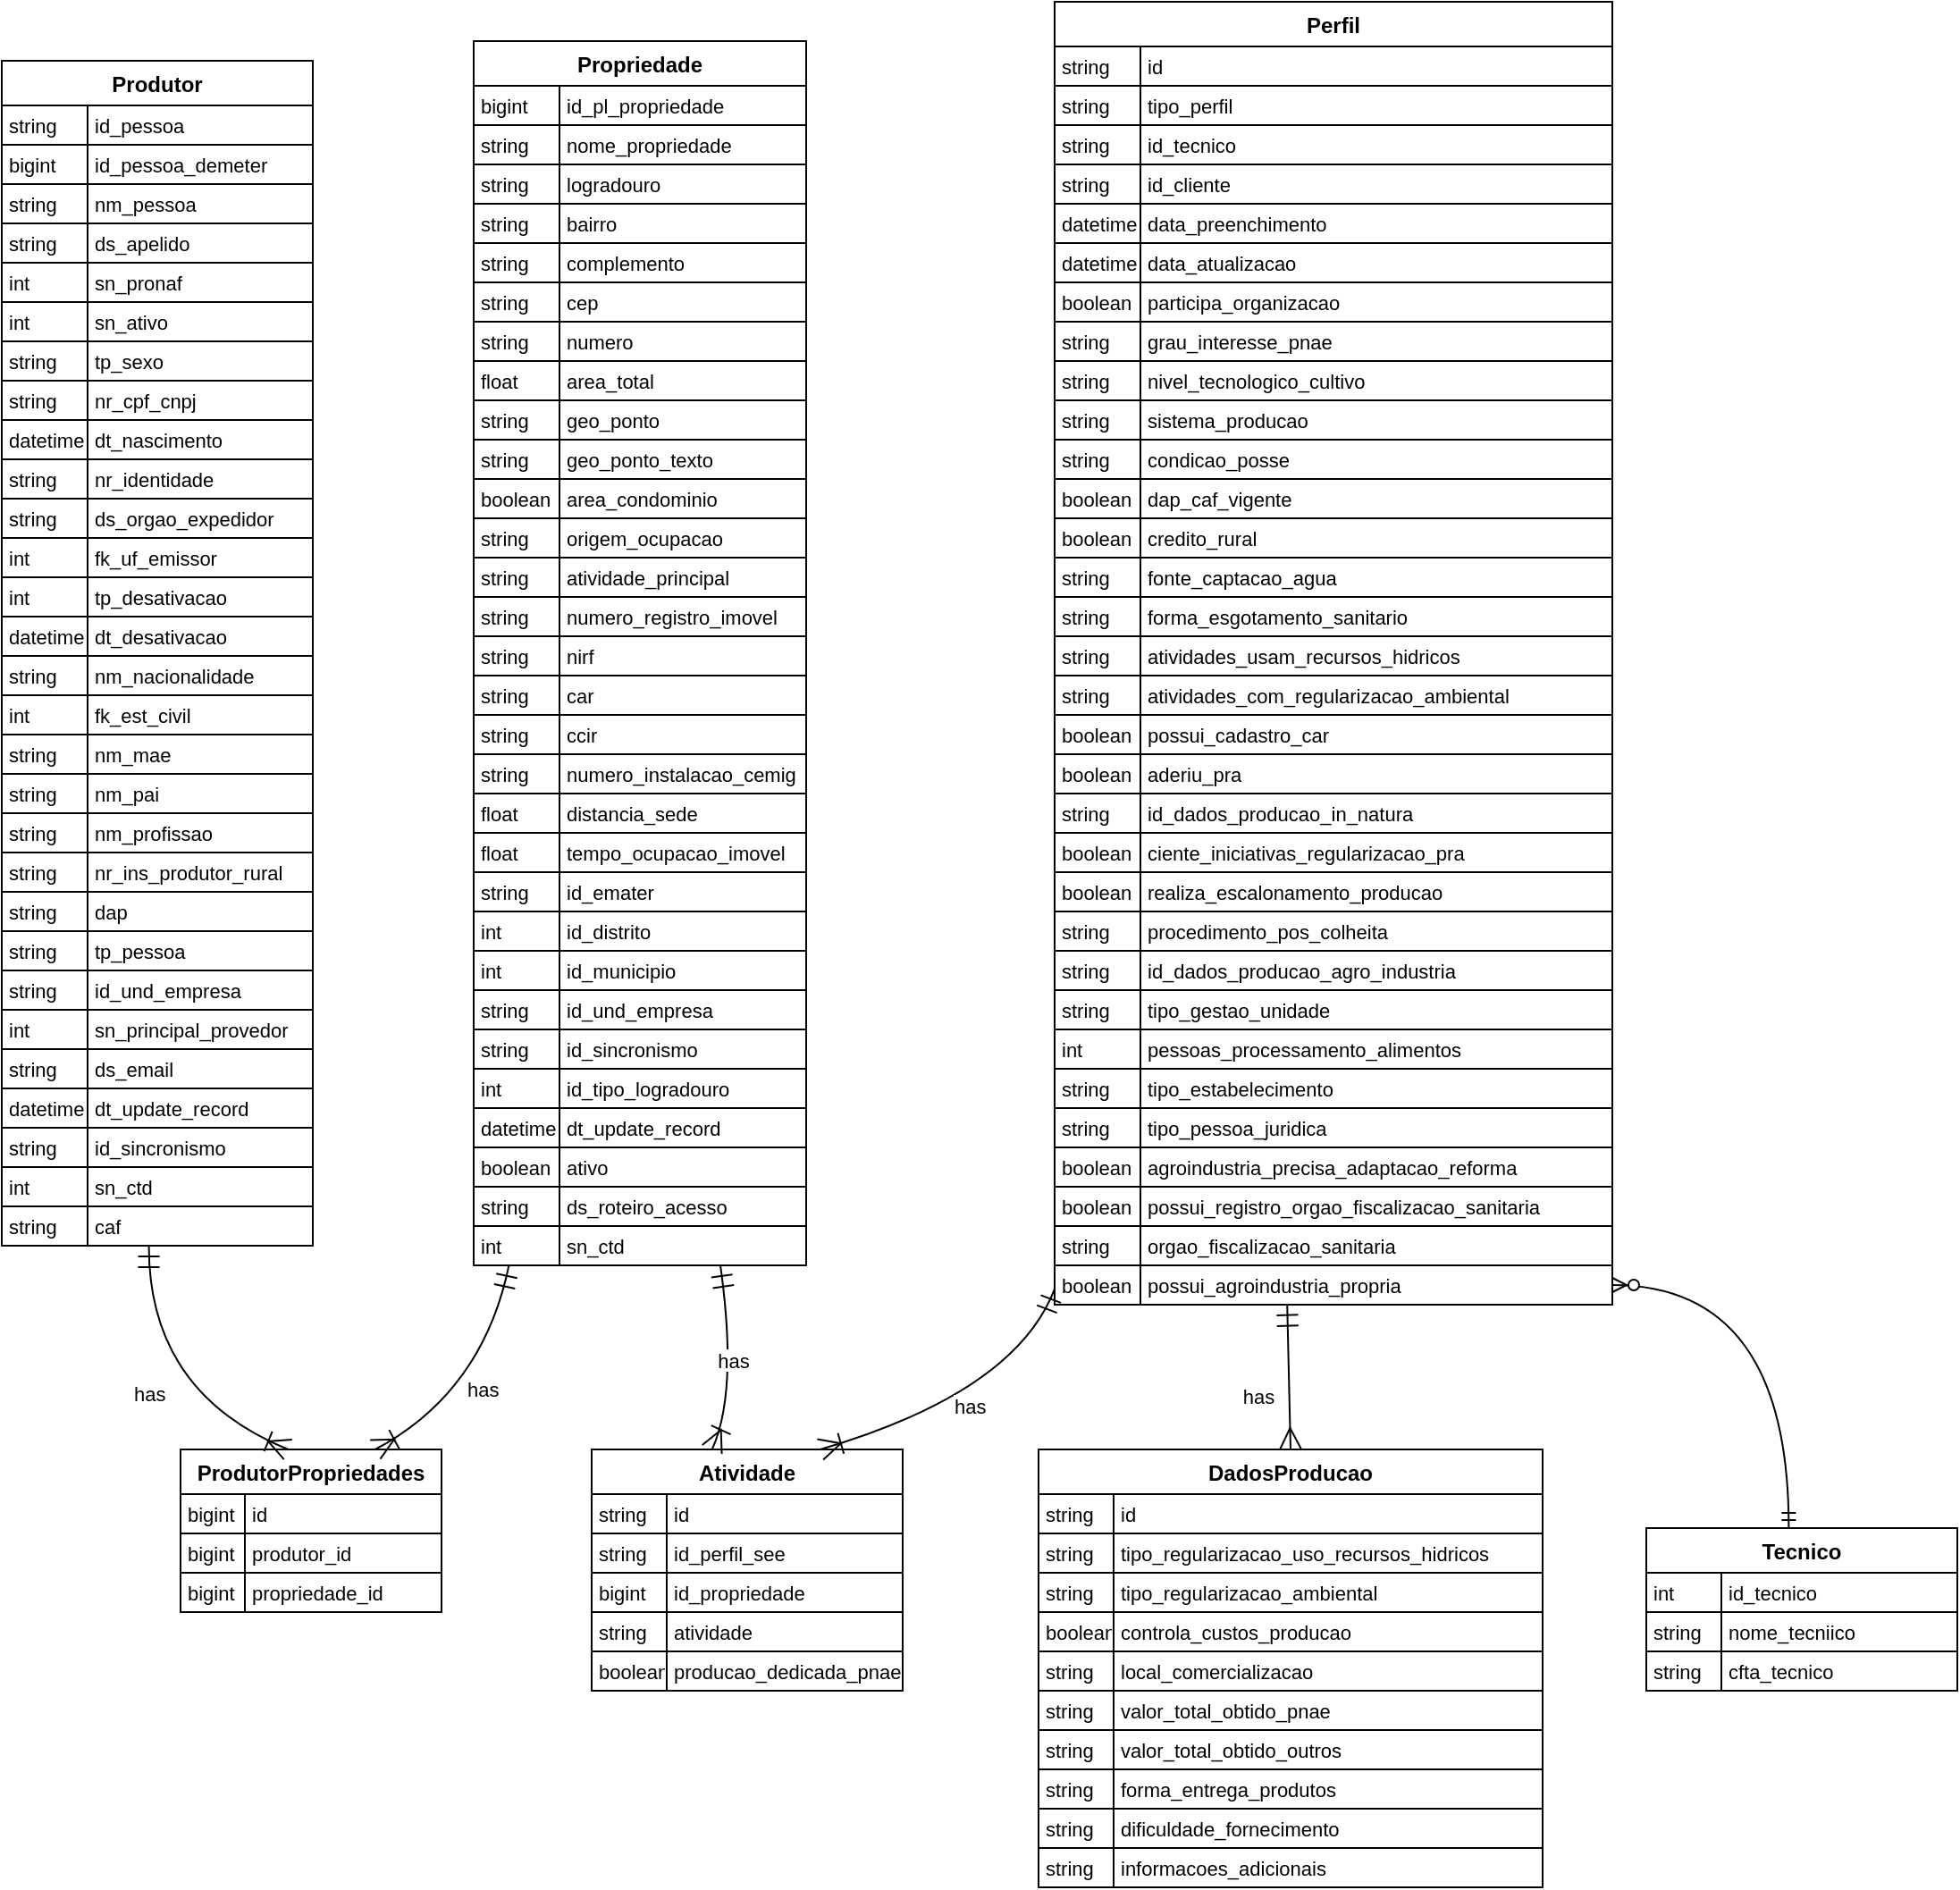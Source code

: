 <mxfile version="21.6.1" type="device">
  <diagram name="Page-1" id="lkXdocSlJOi6TLb3Y7wN">
    <mxGraphModel dx="2026" dy="1171" grid="1" gridSize="10" guides="1" tooltips="1" connect="1" arrows="1" fold="1" page="1" pageScale="1" pageWidth="1169" pageHeight="827" math="0" shadow="0">
      <root>
        <mxCell id="0" />
        <mxCell id="1" parent="0" />
        <mxCell id="vNeIINF5kTcQfUYiP6Qm-1" value="Produtor" style="shape=table;startSize=25;container=1;collapsible=0;childLayout=tableLayout;fixedRows=1;rowLines=1;fontStyle=1;align=center;resizeLast=1;" parent="1" vertex="1">
          <mxGeometry x="40" y="63" width="174" height="663" as="geometry" />
        </mxCell>
        <mxCell id="vNeIINF5kTcQfUYiP6Qm-2" style="shape=tableRow;horizontal=0;startSize=0;swimlaneHead=0;swimlaneBody=0;fillColor=none;collapsible=0;dropTarget=0;points=[[0,0.5],[1,0.5]];portConstraint=eastwest;top=0;left=0;right=0;bottom=0;" parent="vNeIINF5kTcQfUYiP6Qm-1" vertex="1">
          <mxGeometry y="25" width="174" height="22" as="geometry" />
        </mxCell>
        <mxCell id="vNeIINF5kTcQfUYiP6Qm-3" value="string" style="shape=partialRectangle;connectable=0;fillColor=none;top=0;left=0;bottom=0;right=0;align=left;spacingLeft=2;overflow=hidden;fontSize=11;" parent="vNeIINF5kTcQfUYiP6Qm-2" vertex="1">
          <mxGeometry width="48" height="22" as="geometry">
            <mxRectangle width="48" height="22" as="alternateBounds" />
          </mxGeometry>
        </mxCell>
        <mxCell id="vNeIINF5kTcQfUYiP6Qm-4" value="id_pessoa" style="shape=partialRectangle;connectable=0;fillColor=none;top=0;left=0;bottom=0;right=0;align=left;spacingLeft=2;overflow=hidden;fontSize=11;" parent="vNeIINF5kTcQfUYiP6Qm-2" vertex="1">
          <mxGeometry x="48" width="126" height="22" as="geometry">
            <mxRectangle width="126" height="22" as="alternateBounds" />
          </mxGeometry>
        </mxCell>
        <mxCell id="vNeIINF5kTcQfUYiP6Qm-5" style="shape=tableRow;horizontal=0;startSize=0;swimlaneHead=0;swimlaneBody=0;fillColor=none;collapsible=0;dropTarget=0;points=[[0,0.5],[1,0.5]];portConstraint=eastwest;top=0;left=0;right=0;bottom=0;" parent="vNeIINF5kTcQfUYiP6Qm-1" vertex="1">
          <mxGeometry y="47" width="174" height="22" as="geometry" />
        </mxCell>
        <mxCell id="vNeIINF5kTcQfUYiP6Qm-6" value="bigint" style="shape=partialRectangle;connectable=0;fillColor=none;top=0;left=0;bottom=0;right=0;align=left;spacingLeft=2;overflow=hidden;fontSize=11;" parent="vNeIINF5kTcQfUYiP6Qm-5" vertex="1">
          <mxGeometry width="48" height="22" as="geometry">
            <mxRectangle width="48" height="22" as="alternateBounds" />
          </mxGeometry>
        </mxCell>
        <mxCell id="vNeIINF5kTcQfUYiP6Qm-7" value="id_pessoa_demeter" style="shape=partialRectangle;connectable=0;fillColor=none;top=0;left=0;bottom=0;right=0;align=left;spacingLeft=2;overflow=hidden;fontSize=11;" parent="vNeIINF5kTcQfUYiP6Qm-5" vertex="1">
          <mxGeometry x="48" width="126" height="22" as="geometry">
            <mxRectangle width="126" height="22" as="alternateBounds" />
          </mxGeometry>
        </mxCell>
        <mxCell id="vNeIINF5kTcQfUYiP6Qm-8" style="shape=tableRow;horizontal=0;startSize=0;swimlaneHead=0;swimlaneBody=0;fillColor=none;collapsible=0;dropTarget=0;points=[[0,0.5],[1,0.5]];portConstraint=eastwest;top=0;left=0;right=0;bottom=0;" parent="vNeIINF5kTcQfUYiP6Qm-1" vertex="1">
          <mxGeometry y="69" width="174" height="22" as="geometry" />
        </mxCell>
        <mxCell id="vNeIINF5kTcQfUYiP6Qm-9" value="string" style="shape=partialRectangle;connectable=0;fillColor=none;top=0;left=0;bottom=0;right=0;align=left;spacingLeft=2;overflow=hidden;fontSize=11;" parent="vNeIINF5kTcQfUYiP6Qm-8" vertex="1">
          <mxGeometry width="48" height="22" as="geometry">
            <mxRectangle width="48" height="22" as="alternateBounds" />
          </mxGeometry>
        </mxCell>
        <mxCell id="vNeIINF5kTcQfUYiP6Qm-10" value="nm_pessoa" style="shape=partialRectangle;connectable=0;fillColor=none;top=0;left=0;bottom=0;right=0;align=left;spacingLeft=2;overflow=hidden;fontSize=11;" parent="vNeIINF5kTcQfUYiP6Qm-8" vertex="1">
          <mxGeometry x="48" width="126" height="22" as="geometry">
            <mxRectangle width="126" height="22" as="alternateBounds" />
          </mxGeometry>
        </mxCell>
        <mxCell id="vNeIINF5kTcQfUYiP6Qm-11" style="shape=tableRow;horizontal=0;startSize=0;swimlaneHead=0;swimlaneBody=0;fillColor=none;collapsible=0;dropTarget=0;points=[[0,0.5],[1,0.5]];portConstraint=eastwest;top=0;left=0;right=0;bottom=0;" parent="vNeIINF5kTcQfUYiP6Qm-1" vertex="1">
          <mxGeometry y="91" width="174" height="22" as="geometry" />
        </mxCell>
        <mxCell id="vNeIINF5kTcQfUYiP6Qm-12" value="string" style="shape=partialRectangle;connectable=0;fillColor=none;top=0;left=0;bottom=0;right=0;align=left;spacingLeft=2;overflow=hidden;fontSize=11;" parent="vNeIINF5kTcQfUYiP6Qm-11" vertex="1">
          <mxGeometry width="48" height="22" as="geometry">
            <mxRectangle width="48" height="22" as="alternateBounds" />
          </mxGeometry>
        </mxCell>
        <mxCell id="vNeIINF5kTcQfUYiP6Qm-13" value="ds_apelido" style="shape=partialRectangle;connectable=0;fillColor=none;top=0;left=0;bottom=0;right=0;align=left;spacingLeft=2;overflow=hidden;fontSize=11;" parent="vNeIINF5kTcQfUYiP6Qm-11" vertex="1">
          <mxGeometry x="48" width="126" height="22" as="geometry">
            <mxRectangle width="126" height="22" as="alternateBounds" />
          </mxGeometry>
        </mxCell>
        <mxCell id="vNeIINF5kTcQfUYiP6Qm-14" style="shape=tableRow;horizontal=0;startSize=0;swimlaneHead=0;swimlaneBody=0;fillColor=none;collapsible=0;dropTarget=0;points=[[0,0.5],[1,0.5]];portConstraint=eastwest;top=0;left=0;right=0;bottom=0;" parent="vNeIINF5kTcQfUYiP6Qm-1" vertex="1">
          <mxGeometry y="113" width="174" height="22" as="geometry" />
        </mxCell>
        <mxCell id="vNeIINF5kTcQfUYiP6Qm-15" value="int" style="shape=partialRectangle;connectable=0;fillColor=none;top=0;left=0;bottom=0;right=0;align=left;spacingLeft=2;overflow=hidden;fontSize=11;" parent="vNeIINF5kTcQfUYiP6Qm-14" vertex="1">
          <mxGeometry width="48" height="22" as="geometry">
            <mxRectangle width="48" height="22" as="alternateBounds" />
          </mxGeometry>
        </mxCell>
        <mxCell id="vNeIINF5kTcQfUYiP6Qm-16" value="sn_pronaf" style="shape=partialRectangle;connectable=0;fillColor=none;top=0;left=0;bottom=0;right=0;align=left;spacingLeft=2;overflow=hidden;fontSize=11;" parent="vNeIINF5kTcQfUYiP6Qm-14" vertex="1">
          <mxGeometry x="48" width="126" height="22" as="geometry">
            <mxRectangle width="126" height="22" as="alternateBounds" />
          </mxGeometry>
        </mxCell>
        <mxCell id="vNeIINF5kTcQfUYiP6Qm-17" style="shape=tableRow;horizontal=0;startSize=0;swimlaneHead=0;swimlaneBody=0;fillColor=none;collapsible=0;dropTarget=0;points=[[0,0.5],[1,0.5]];portConstraint=eastwest;top=0;left=0;right=0;bottom=0;" parent="vNeIINF5kTcQfUYiP6Qm-1" vertex="1">
          <mxGeometry y="135" width="174" height="22" as="geometry" />
        </mxCell>
        <mxCell id="vNeIINF5kTcQfUYiP6Qm-18" value="int" style="shape=partialRectangle;connectable=0;fillColor=none;top=0;left=0;bottom=0;right=0;align=left;spacingLeft=2;overflow=hidden;fontSize=11;" parent="vNeIINF5kTcQfUYiP6Qm-17" vertex="1">
          <mxGeometry width="48" height="22" as="geometry">
            <mxRectangle width="48" height="22" as="alternateBounds" />
          </mxGeometry>
        </mxCell>
        <mxCell id="vNeIINF5kTcQfUYiP6Qm-19" value="sn_ativo" style="shape=partialRectangle;connectable=0;fillColor=none;top=0;left=0;bottom=0;right=0;align=left;spacingLeft=2;overflow=hidden;fontSize=11;" parent="vNeIINF5kTcQfUYiP6Qm-17" vertex="1">
          <mxGeometry x="48" width="126" height="22" as="geometry">
            <mxRectangle width="126" height="22" as="alternateBounds" />
          </mxGeometry>
        </mxCell>
        <mxCell id="vNeIINF5kTcQfUYiP6Qm-20" style="shape=tableRow;horizontal=0;startSize=0;swimlaneHead=0;swimlaneBody=0;fillColor=none;collapsible=0;dropTarget=0;points=[[0,0.5],[1,0.5]];portConstraint=eastwest;top=0;left=0;right=0;bottom=0;" parent="vNeIINF5kTcQfUYiP6Qm-1" vertex="1">
          <mxGeometry y="157" width="174" height="22" as="geometry" />
        </mxCell>
        <mxCell id="vNeIINF5kTcQfUYiP6Qm-21" value="string" style="shape=partialRectangle;connectable=0;fillColor=none;top=0;left=0;bottom=0;right=0;align=left;spacingLeft=2;overflow=hidden;fontSize=11;" parent="vNeIINF5kTcQfUYiP6Qm-20" vertex="1">
          <mxGeometry width="48" height="22" as="geometry">
            <mxRectangle width="48" height="22" as="alternateBounds" />
          </mxGeometry>
        </mxCell>
        <mxCell id="vNeIINF5kTcQfUYiP6Qm-22" value="tp_sexo" style="shape=partialRectangle;connectable=0;fillColor=none;top=0;left=0;bottom=0;right=0;align=left;spacingLeft=2;overflow=hidden;fontSize=11;" parent="vNeIINF5kTcQfUYiP6Qm-20" vertex="1">
          <mxGeometry x="48" width="126" height="22" as="geometry">
            <mxRectangle width="126" height="22" as="alternateBounds" />
          </mxGeometry>
        </mxCell>
        <mxCell id="vNeIINF5kTcQfUYiP6Qm-23" style="shape=tableRow;horizontal=0;startSize=0;swimlaneHead=0;swimlaneBody=0;fillColor=none;collapsible=0;dropTarget=0;points=[[0,0.5],[1,0.5]];portConstraint=eastwest;top=0;left=0;right=0;bottom=0;" parent="vNeIINF5kTcQfUYiP6Qm-1" vertex="1">
          <mxGeometry y="179" width="174" height="22" as="geometry" />
        </mxCell>
        <mxCell id="vNeIINF5kTcQfUYiP6Qm-24" value="string" style="shape=partialRectangle;connectable=0;fillColor=none;top=0;left=0;bottom=0;right=0;align=left;spacingLeft=2;overflow=hidden;fontSize=11;" parent="vNeIINF5kTcQfUYiP6Qm-23" vertex="1">
          <mxGeometry width="48" height="22" as="geometry">
            <mxRectangle width="48" height="22" as="alternateBounds" />
          </mxGeometry>
        </mxCell>
        <mxCell id="vNeIINF5kTcQfUYiP6Qm-25" value="nr_cpf_cnpj" style="shape=partialRectangle;connectable=0;fillColor=none;top=0;left=0;bottom=0;right=0;align=left;spacingLeft=2;overflow=hidden;fontSize=11;" parent="vNeIINF5kTcQfUYiP6Qm-23" vertex="1">
          <mxGeometry x="48" width="126" height="22" as="geometry">
            <mxRectangle width="126" height="22" as="alternateBounds" />
          </mxGeometry>
        </mxCell>
        <mxCell id="vNeIINF5kTcQfUYiP6Qm-26" style="shape=tableRow;horizontal=0;startSize=0;swimlaneHead=0;swimlaneBody=0;fillColor=none;collapsible=0;dropTarget=0;points=[[0,0.5],[1,0.5]];portConstraint=eastwest;top=0;left=0;right=0;bottom=0;" parent="vNeIINF5kTcQfUYiP6Qm-1" vertex="1">
          <mxGeometry y="201" width="174" height="22" as="geometry" />
        </mxCell>
        <mxCell id="vNeIINF5kTcQfUYiP6Qm-27" value="datetime" style="shape=partialRectangle;connectable=0;fillColor=none;top=0;left=0;bottom=0;right=0;align=left;spacingLeft=2;overflow=hidden;fontSize=11;" parent="vNeIINF5kTcQfUYiP6Qm-26" vertex="1">
          <mxGeometry width="48" height="22" as="geometry">
            <mxRectangle width="48" height="22" as="alternateBounds" />
          </mxGeometry>
        </mxCell>
        <mxCell id="vNeIINF5kTcQfUYiP6Qm-28" value="dt_nascimento" style="shape=partialRectangle;connectable=0;fillColor=none;top=0;left=0;bottom=0;right=0;align=left;spacingLeft=2;overflow=hidden;fontSize=11;" parent="vNeIINF5kTcQfUYiP6Qm-26" vertex="1">
          <mxGeometry x="48" width="126" height="22" as="geometry">
            <mxRectangle width="126" height="22" as="alternateBounds" />
          </mxGeometry>
        </mxCell>
        <mxCell id="vNeIINF5kTcQfUYiP6Qm-29" style="shape=tableRow;horizontal=0;startSize=0;swimlaneHead=0;swimlaneBody=0;fillColor=none;collapsible=0;dropTarget=0;points=[[0,0.5],[1,0.5]];portConstraint=eastwest;top=0;left=0;right=0;bottom=0;" parent="vNeIINF5kTcQfUYiP6Qm-1" vertex="1">
          <mxGeometry y="223" width="174" height="22" as="geometry" />
        </mxCell>
        <mxCell id="vNeIINF5kTcQfUYiP6Qm-30" value="string" style="shape=partialRectangle;connectable=0;fillColor=none;top=0;left=0;bottom=0;right=0;align=left;spacingLeft=2;overflow=hidden;fontSize=11;" parent="vNeIINF5kTcQfUYiP6Qm-29" vertex="1">
          <mxGeometry width="48" height="22" as="geometry">
            <mxRectangle width="48" height="22" as="alternateBounds" />
          </mxGeometry>
        </mxCell>
        <mxCell id="vNeIINF5kTcQfUYiP6Qm-31" value="nr_identidade" style="shape=partialRectangle;connectable=0;fillColor=none;top=0;left=0;bottom=0;right=0;align=left;spacingLeft=2;overflow=hidden;fontSize=11;" parent="vNeIINF5kTcQfUYiP6Qm-29" vertex="1">
          <mxGeometry x="48" width="126" height="22" as="geometry">
            <mxRectangle width="126" height="22" as="alternateBounds" />
          </mxGeometry>
        </mxCell>
        <mxCell id="vNeIINF5kTcQfUYiP6Qm-32" style="shape=tableRow;horizontal=0;startSize=0;swimlaneHead=0;swimlaneBody=0;fillColor=none;collapsible=0;dropTarget=0;points=[[0,0.5],[1,0.5]];portConstraint=eastwest;top=0;left=0;right=0;bottom=0;" parent="vNeIINF5kTcQfUYiP6Qm-1" vertex="1">
          <mxGeometry y="245" width="174" height="22" as="geometry" />
        </mxCell>
        <mxCell id="vNeIINF5kTcQfUYiP6Qm-33" value="string" style="shape=partialRectangle;connectable=0;fillColor=none;top=0;left=0;bottom=0;right=0;align=left;spacingLeft=2;overflow=hidden;fontSize=11;" parent="vNeIINF5kTcQfUYiP6Qm-32" vertex="1">
          <mxGeometry width="48" height="22" as="geometry">
            <mxRectangle width="48" height="22" as="alternateBounds" />
          </mxGeometry>
        </mxCell>
        <mxCell id="vNeIINF5kTcQfUYiP6Qm-34" value="ds_orgao_expedidor" style="shape=partialRectangle;connectable=0;fillColor=none;top=0;left=0;bottom=0;right=0;align=left;spacingLeft=2;overflow=hidden;fontSize=11;" parent="vNeIINF5kTcQfUYiP6Qm-32" vertex="1">
          <mxGeometry x="48" width="126" height="22" as="geometry">
            <mxRectangle width="126" height="22" as="alternateBounds" />
          </mxGeometry>
        </mxCell>
        <mxCell id="vNeIINF5kTcQfUYiP6Qm-35" style="shape=tableRow;horizontal=0;startSize=0;swimlaneHead=0;swimlaneBody=0;fillColor=none;collapsible=0;dropTarget=0;points=[[0,0.5],[1,0.5]];portConstraint=eastwest;top=0;left=0;right=0;bottom=0;" parent="vNeIINF5kTcQfUYiP6Qm-1" vertex="1">
          <mxGeometry y="267" width="174" height="22" as="geometry" />
        </mxCell>
        <mxCell id="vNeIINF5kTcQfUYiP6Qm-36" value="int" style="shape=partialRectangle;connectable=0;fillColor=none;top=0;left=0;bottom=0;right=0;align=left;spacingLeft=2;overflow=hidden;fontSize=11;" parent="vNeIINF5kTcQfUYiP6Qm-35" vertex="1">
          <mxGeometry width="48" height="22" as="geometry">
            <mxRectangle width="48" height="22" as="alternateBounds" />
          </mxGeometry>
        </mxCell>
        <mxCell id="vNeIINF5kTcQfUYiP6Qm-37" value="fk_uf_emissor" style="shape=partialRectangle;connectable=0;fillColor=none;top=0;left=0;bottom=0;right=0;align=left;spacingLeft=2;overflow=hidden;fontSize=11;" parent="vNeIINF5kTcQfUYiP6Qm-35" vertex="1">
          <mxGeometry x="48" width="126" height="22" as="geometry">
            <mxRectangle width="126" height="22" as="alternateBounds" />
          </mxGeometry>
        </mxCell>
        <mxCell id="vNeIINF5kTcQfUYiP6Qm-38" style="shape=tableRow;horizontal=0;startSize=0;swimlaneHead=0;swimlaneBody=0;fillColor=none;collapsible=0;dropTarget=0;points=[[0,0.5],[1,0.5]];portConstraint=eastwest;top=0;left=0;right=0;bottom=0;" parent="vNeIINF5kTcQfUYiP6Qm-1" vertex="1">
          <mxGeometry y="289" width="174" height="22" as="geometry" />
        </mxCell>
        <mxCell id="vNeIINF5kTcQfUYiP6Qm-39" value="int" style="shape=partialRectangle;connectable=0;fillColor=none;top=0;left=0;bottom=0;right=0;align=left;spacingLeft=2;overflow=hidden;fontSize=11;" parent="vNeIINF5kTcQfUYiP6Qm-38" vertex="1">
          <mxGeometry width="48" height="22" as="geometry">
            <mxRectangle width="48" height="22" as="alternateBounds" />
          </mxGeometry>
        </mxCell>
        <mxCell id="vNeIINF5kTcQfUYiP6Qm-40" value="tp_desativacao" style="shape=partialRectangle;connectable=0;fillColor=none;top=0;left=0;bottom=0;right=0;align=left;spacingLeft=2;overflow=hidden;fontSize=11;" parent="vNeIINF5kTcQfUYiP6Qm-38" vertex="1">
          <mxGeometry x="48" width="126" height="22" as="geometry">
            <mxRectangle width="126" height="22" as="alternateBounds" />
          </mxGeometry>
        </mxCell>
        <mxCell id="vNeIINF5kTcQfUYiP6Qm-41" style="shape=tableRow;horizontal=0;startSize=0;swimlaneHead=0;swimlaneBody=0;fillColor=none;collapsible=0;dropTarget=0;points=[[0,0.5],[1,0.5]];portConstraint=eastwest;top=0;left=0;right=0;bottom=0;" parent="vNeIINF5kTcQfUYiP6Qm-1" vertex="1">
          <mxGeometry y="311" width="174" height="22" as="geometry" />
        </mxCell>
        <mxCell id="vNeIINF5kTcQfUYiP6Qm-42" value="datetime" style="shape=partialRectangle;connectable=0;fillColor=none;top=0;left=0;bottom=0;right=0;align=left;spacingLeft=2;overflow=hidden;fontSize=11;" parent="vNeIINF5kTcQfUYiP6Qm-41" vertex="1">
          <mxGeometry width="48" height="22" as="geometry">
            <mxRectangle width="48" height="22" as="alternateBounds" />
          </mxGeometry>
        </mxCell>
        <mxCell id="vNeIINF5kTcQfUYiP6Qm-43" value="dt_desativacao" style="shape=partialRectangle;connectable=0;fillColor=none;top=0;left=0;bottom=0;right=0;align=left;spacingLeft=2;overflow=hidden;fontSize=11;" parent="vNeIINF5kTcQfUYiP6Qm-41" vertex="1">
          <mxGeometry x="48" width="126" height="22" as="geometry">
            <mxRectangle width="126" height="22" as="alternateBounds" />
          </mxGeometry>
        </mxCell>
        <mxCell id="vNeIINF5kTcQfUYiP6Qm-44" style="shape=tableRow;horizontal=0;startSize=0;swimlaneHead=0;swimlaneBody=0;fillColor=none;collapsible=0;dropTarget=0;points=[[0,0.5],[1,0.5]];portConstraint=eastwest;top=0;left=0;right=0;bottom=0;" parent="vNeIINF5kTcQfUYiP6Qm-1" vertex="1">
          <mxGeometry y="333" width="174" height="22" as="geometry" />
        </mxCell>
        <mxCell id="vNeIINF5kTcQfUYiP6Qm-45" value="string" style="shape=partialRectangle;connectable=0;fillColor=none;top=0;left=0;bottom=0;right=0;align=left;spacingLeft=2;overflow=hidden;fontSize=11;" parent="vNeIINF5kTcQfUYiP6Qm-44" vertex="1">
          <mxGeometry width="48" height="22" as="geometry">
            <mxRectangle width="48" height="22" as="alternateBounds" />
          </mxGeometry>
        </mxCell>
        <mxCell id="vNeIINF5kTcQfUYiP6Qm-46" value="nm_nacionalidade" style="shape=partialRectangle;connectable=0;fillColor=none;top=0;left=0;bottom=0;right=0;align=left;spacingLeft=2;overflow=hidden;fontSize=11;" parent="vNeIINF5kTcQfUYiP6Qm-44" vertex="1">
          <mxGeometry x="48" width="126" height="22" as="geometry">
            <mxRectangle width="126" height="22" as="alternateBounds" />
          </mxGeometry>
        </mxCell>
        <mxCell id="vNeIINF5kTcQfUYiP6Qm-47" style="shape=tableRow;horizontal=0;startSize=0;swimlaneHead=0;swimlaneBody=0;fillColor=none;collapsible=0;dropTarget=0;points=[[0,0.5],[1,0.5]];portConstraint=eastwest;top=0;left=0;right=0;bottom=0;" parent="vNeIINF5kTcQfUYiP6Qm-1" vertex="1">
          <mxGeometry y="355" width="174" height="22" as="geometry" />
        </mxCell>
        <mxCell id="vNeIINF5kTcQfUYiP6Qm-48" value="int" style="shape=partialRectangle;connectable=0;fillColor=none;top=0;left=0;bottom=0;right=0;align=left;spacingLeft=2;overflow=hidden;fontSize=11;" parent="vNeIINF5kTcQfUYiP6Qm-47" vertex="1">
          <mxGeometry width="48" height="22" as="geometry">
            <mxRectangle width="48" height="22" as="alternateBounds" />
          </mxGeometry>
        </mxCell>
        <mxCell id="vNeIINF5kTcQfUYiP6Qm-49" value="fk_est_civil" style="shape=partialRectangle;connectable=0;fillColor=none;top=0;left=0;bottom=0;right=0;align=left;spacingLeft=2;overflow=hidden;fontSize=11;" parent="vNeIINF5kTcQfUYiP6Qm-47" vertex="1">
          <mxGeometry x="48" width="126" height="22" as="geometry">
            <mxRectangle width="126" height="22" as="alternateBounds" />
          </mxGeometry>
        </mxCell>
        <mxCell id="vNeIINF5kTcQfUYiP6Qm-50" style="shape=tableRow;horizontal=0;startSize=0;swimlaneHead=0;swimlaneBody=0;fillColor=none;collapsible=0;dropTarget=0;points=[[0,0.5],[1,0.5]];portConstraint=eastwest;top=0;left=0;right=0;bottom=0;" parent="vNeIINF5kTcQfUYiP6Qm-1" vertex="1">
          <mxGeometry y="377" width="174" height="22" as="geometry" />
        </mxCell>
        <mxCell id="vNeIINF5kTcQfUYiP6Qm-51" value="string" style="shape=partialRectangle;connectable=0;fillColor=none;top=0;left=0;bottom=0;right=0;align=left;spacingLeft=2;overflow=hidden;fontSize=11;" parent="vNeIINF5kTcQfUYiP6Qm-50" vertex="1">
          <mxGeometry width="48" height="22" as="geometry">
            <mxRectangle width="48" height="22" as="alternateBounds" />
          </mxGeometry>
        </mxCell>
        <mxCell id="vNeIINF5kTcQfUYiP6Qm-52" value="nm_mae" style="shape=partialRectangle;connectable=0;fillColor=none;top=0;left=0;bottom=0;right=0;align=left;spacingLeft=2;overflow=hidden;fontSize=11;" parent="vNeIINF5kTcQfUYiP6Qm-50" vertex="1">
          <mxGeometry x="48" width="126" height="22" as="geometry">
            <mxRectangle width="126" height="22" as="alternateBounds" />
          </mxGeometry>
        </mxCell>
        <mxCell id="vNeIINF5kTcQfUYiP6Qm-53" style="shape=tableRow;horizontal=0;startSize=0;swimlaneHead=0;swimlaneBody=0;fillColor=none;collapsible=0;dropTarget=0;points=[[0,0.5],[1,0.5]];portConstraint=eastwest;top=0;left=0;right=0;bottom=0;" parent="vNeIINF5kTcQfUYiP6Qm-1" vertex="1">
          <mxGeometry y="399" width="174" height="22" as="geometry" />
        </mxCell>
        <mxCell id="vNeIINF5kTcQfUYiP6Qm-54" value="string" style="shape=partialRectangle;connectable=0;fillColor=none;top=0;left=0;bottom=0;right=0;align=left;spacingLeft=2;overflow=hidden;fontSize=11;" parent="vNeIINF5kTcQfUYiP6Qm-53" vertex="1">
          <mxGeometry width="48" height="22" as="geometry">
            <mxRectangle width="48" height="22" as="alternateBounds" />
          </mxGeometry>
        </mxCell>
        <mxCell id="vNeIINF5kTcQfUYiP6Qm-55" value="nm_pai" style="shape=partialRectangle;connectable=0;fillColor=none;top=0;left=0;bottom=0;right=0;align=left;spacingLeft=2;overflow=hidden;fontSize=11;" parent="vNeIINF5kTcQfUYiP6Qm-53" vertex="1">
          <mxGeometry x="48" width="126" height="22" as="geometry">
            <mxRectangle width="126" height="22" as="alternateBounds" />
          </mxGeometry>
        </mxCell>
        <mxCell id="vNeIINF5kTcQfUYiP6Qm-56" style="shape=tableRow;horizontal=0;startSize=0;swimlaneHead=0;swimlaneBody=0;fillColor=none;collapsible=0;dropTarget=0;points=[[0,0.5],[1,0.5]];portConstraint=eastwest;top=0;left=0;right=0;bottom=0;" parent="vNeIINF5kTcQfUYiP6Qm-1" vertex="1">
          <mxGeometry y="421" width="174" height="22" as="geometry" />
        </mxCell>
        <mxCell id="vNeIINF5kTcQfUYiP6Qm-57" value="string" style="shape=partialRectangle;connectable=0;fillColor=none;top=0;left=0;bottom=0;right=0;align=left;spacingLeft=2;overflow=hidden;fontSize=11;" parent="vNeIINF5kTcQfUYiP6Qm-56" vertex="1">
          <mxGeometry width="48" height="22" as="geometry">
            <mxRectangle width="48" height="22" as="alternateBounds" />
          </mxGeometry>
        </mxCell>
        <mxCell id="vNeIINF5kTcQfUYiP6Qm-58" value="nm_profissao" style="shape=partialRectangle;connectable=0;fillColor=none;top=0;left=0;bottom=0;right=0;align=left;spacingLeft=2;overflow=hidden;fontSize=11;" parent="vNeIINF5kTcQfUYiP6Qm-56" vertex="1">
          <mxGeometry x="48" width="126" height="22" as="geometry">
            <mxRectangle width="126" height="22" as="alternateBounds" />
          </mxGeometry>
        </mxCell>
        <mxCell id="vNeIINF5kTcQfUYiP6Qm-59" style="shape=tableRow;horizontal=0;startSize=0;swimlaneHead=0;swimlaneBody=0;fillColor=none;collapsible=0;dropTarget=0;points=[[0,0.5],[1,0.5]];portConstraint=eastwest;top=0;left=0;right=0;bottom=0;" parent="vNeIINF5kTcQfUYiP6Qm-1" vertex="1">
          <mxGeometry y="443" width="174" height="22" as="geometry" />
        </mxCell>
        <mxCell id="vNeIINF5kTcQfUYiP6Qm-60" value="string" style="shape=partialRectangle;connectable=0;fillColor=none;top=0;left=0;bottom=0;right=0;align=left;spacingLeft=2;overflow=hidden;fontSize=11;" parent="vNeIINF5kTcQfUYiP6Qm-59" vertex="1">
          <mxGeometry width="48" height="22" as="geometry">
            <mxRectangle width="48" height="22" as="alternateBounds" />
          </mxGeometry>
        </mxCell>
        <mxCell id="vNeIINF5kTcQfUYiP6Qm-61" value="nr_ins_produtor_rural" style="shape=partialRectangle;connectable=0;fillColor=none;top=0;left=0;bottom=0;right=0;align=left;spacingLeft=2;overflow=hidden;fontSize=11;" parent="vNeIINF5kTcQfUYiP6Qm-59" vertex="1">
          <mxGeometry x="48" width="126" height="22" as="geometry">
            <mxRectangle width="126" height="22" as="alternateBounds" />
          </mxGeometry>
        </mxCell>
        <mxCell id="vNeIINF5kTcQfUYiP6Qm-62" style="shape=tableRow;horizontal=0;startSize=0;swimlaneHead=0;swimlaneBody=0;fillColor=none;collapsible=0;dropTarget=0;points=[[0,0.5],[1,0.5]];portConstraint=eastwest;top=0;left=0;right=0;bottom=0;" parent="vNeIINF5kTcQfUYiP6Qm-1" vertex="1">
          <mxGeometry y="465" width="174" height="22" as="geometry" />
        </mxCell>
        <mxCell id="vNeIINF5kTcQfUYiP6Qm-63" value="string" style="shape=partialRectangle;connectable=0;fillColor=none;top=0;left=0;bottom=0;right=0;align=left;spacingLeft=2;overflow=hidden;fontSize=11;" parent="vNeIINF5kTcQfUYiP6Qm-62" vertex="1">
          <mxGeometry width="48" height="22" as="geometry">
            <mxRectangle width="48" height="22" as="alternateBounds" />
          </mxGeometry>
        </mxCell>
        <mxCell id="vNeIINF5kTcQfUYiP6Qm-64" value="dap" style="shape=partialRectangle;connectable=0;fillColor=none;top=0;left=0;bottom=0;right=0;align=left;spacingLeft=2;overflow=hidden;fontSize=11;" parent="vNeIINF5kTcQfUYiP6Qm-62" vertex="1">
          <mxGeometry x="48" width="126" height="22" as="geometry">
            <mxRectangle width="126" height="22" as="alternateBounds" />
          </mxGeometry>
        </mxCell>
        <mxCell id="vNeIINF5kTcQfUYiP6Qm-65" style="shape=tableRow;horizontal=0;startSize=0;swimlaneHead=0;swimlaneBody=0;fillColor=none;collapsible=0;dropTarget=0;points=[[0,0.5],[1,0.5]];portConstraint=eastwest;top=0;left=0;right=0;bottom=0;" parent="vNeIINF5kTcQfUYiP6Qm-1" vertex="1">
          <mxGeometry y="487" width="174" height="22" as="geometry" />
        </mxCell>
        <mxCell id="vNeIINF5kTcQfUYiP6Qm-66" value="string" style="shape=partialRectangle;connectable=0;fillColor=none;top=0;left=0;bottom=0;right=0;align=left;spacingLeft=2;overflow=hidden;fontSize=11;" parent="vNeIINF5kTcQfUYiP6Qm-65" vertex="1">
          <mxGeometry width="48" height="22" as="geometry">
            <mxRectangle width="48" height="22" as="alternateBounds" />
          </mxGeometry>
        </mxCell>
        <mxCell id="vNeIINF5kTcQfUYiP6Qm-67" value="tp_pessoa" style="shape=partialRectangle;connectable=0;fillColor=none;top=0;left=0;bottom=0;right=0;align=left;spacingLeft=2;overflow=hidden;fontSize=11;" parent="vNeIINF5kTcQfUYiP6Qm-65" vertex="1">
          <mxGeometry x="48" width="126" height="22" as="geometry">
            <mxRectangle width="126" height="22" as="alternateBounds" />
          </mxGeometry>
        </mxCell>
        <mxCell id="vNeIINF5kTcQfUYiP6Qm-68" style="shape=tableRow;horizontal=0;startSize=0;swimlaneHead=0;swimlaneBody=0;fillColor=none;collapsible=0;dropTarget=0;points=[[0,0.5],[1,0.5]];portConstraint=eastwest;top=0;left=0;right=0;bottom=0;" parent="vNeIINF5kTcQfUYiP6Qm-1" vertex="1">
          <mxGeometry y="509" width="174" height="22" as="geometry" />
        </mxCell>
        <mxCell id="vNeIINF5kTcQfUYiP6Qm-69" value="string" style="shape=partialRectangle;connectable=0;fillColor=none;top=0;left=0;bottom=0;right=0;align=left;spacingLeft=2;overflow=hidden;fontSize=11;" parent="vNeIINF5kTcQfUYiP6Qm-68" vertex="1">
          <mxGeometry width="48" height="22" as="geometry">
            <mxRectangle width="48" height="22" as="alternateBounds" />
          </mxGeometry>
        </mxCell>
        <mxCell id="vNeIINF5kTcQfUYiP6Qm-70" value="id_und_empresa" style="shape=partialRectangle;connectable=0;fillColor=none;top=0;left=0;bottom=0;right=0;align=left;spacingLeft=2;overflow=hidden;fontSize=11;" parent="vNeIINF5kTcQfUYiP6Qm-68" vertex="1">
          <mxGeometry x="48" width="126" height="22" as="geometry">
            <mxRectangle width="126" height="22" as="alternateBounds" />
          </mxGeometry>
        </mxCell>
        <mxCell id="vNeIINF5kTcQfUYiP6Qm-71" style="shape=tableRow;horizontal=0;startSize=0;swimlaneHead=0;swimlaneBody=0;fillColor=none;collapsible=0;dropTarget=0;points=[[0,0.5],[1,0.5]];portConstraint=eastwest;top=0;left=0;right=0;bottom=0;" parent="vNeIINF5kTcQfUYiP6Qm-1" vertex="1">
          <mxGeometry y="531" width="174" height="22" as="geometry" />
        </mxCell>
        <mxCell id="vNeIINF5kTcQfUYiP6Qm-72" value="int" style="shape=partialRectangle;connectable=0;fillColor=none;top=0;left=0;bottom=0;right=0;align=left;spacingLeft=2;overflow=hidden;fontSize=11;" parent="vNeIINF5kTcQfUYiP6Qm-71" vertex="1">
          <mxGeometry width="48" height="22" as="geometry">
            <mxRectangle width="48" height="22" as="alternateBounds" />
          </mxGeometry>
        </mxCell>
        <mxCell id="vNeIINF5kTcQfUYiP6Qm-73" value="sn_principal_provedor" style="shape=partialRectangle;connectable=0;fillColor=none;top=0;left=0;bottom=0;right=0;align=left;spacingLeft=2;overflow=hidden;fontSize=11;" parent="vNeIINF5kTcQfUYiP6Qm-71" vertex="1">
          <mxGeometry x="48" width="126" height="22" as="geometry">
            <mxRectangle width="126" height="22" as="alternateBounds" />
          </mxGeometry>
        </mxCell>
        <mxCell id="vNeIINF5kTcQfUYiP6Qm-74" style="shape=tableRow;horizontal=0;startSize=0;swimlaneHead=0;swimlaneBody=0;fillColor=none;collapsible=0;dropTarget=0;points=[[0,0.5],[1,0.5]];portConstraint=eastwest;top=0;left=0;right=0;bottom=0;" parent="vNeIINF5kTcQfUYiP6Qm-1" vertex="1">
          <mxGeometry y="553" width="174" height="22" as="geometry" />
        </mxCell>
        <mxCell id="vNeIINF5kTcQfUYiP6Qm-75" value="string" style="shape=partialRectangle;connectable=0;fillColor=none;top=0;left=0;bottom=0;right=0;align=left;spacingLeft=2;overflow=hidden;fontSize=11;" parent="vNeIINF5kTcQfUYiP6Qm-74" vertex="1">
          <mxGeometry width="48" height="22" as="geometry">
            <mxRectangle width="48" height="22" as="alternateBounds" />
          </mxGeometry>
        </mxCell>
        <mxCell id="vNeIINF5kTcQfUYiP6Qm-76" value="ds_email" style="shape=partialRectangle;connectable=0;fillColor=none;top=0;left=0;bottom=0;right=0;align=left;spacingLeft=2;overflow=hidden;fontSize=11;" parent="vNeIINF5kTcQfUYiP6Qm-74" vertex="1">
          <mxGeometry x="48" width="126" height="22" as="geometry">
            <mxRectangle width="126" height="22" as="alternateBounds" />
          </mxGeometry>
        </mxCell>
        <mxCell id="vNeIINF5kTcQfUYiP6Qm-77" style="shape=tableRow;horizontal=0;startSize=0;swimlaneHead=0;swimlaneBody=0;fillColor=none;collapsible=0;dropTarget=0;points=[[0,0.5],[1,0.5]];portConstraint=eastwest;top=0;left=0;right=0;bottom=0;" parent="vNeIINF5kTcQfUYiP6Qm-1" vertex="1">
          <mxGeometry y="575" width="174" height="22" as="geometry" />
        </mxCell>
        <mxCell id="vNeIINF5kTcQfUYiP6Qm-78" value="datetime" style="shape=partialRectangle;connectable=0;fillColor=none;top=0;left=0;bottom=0;right=0;align=left;spacingLeft=2;overflow=hidden;fontSize=11;" parent="vNeIINF5kTcQfUYiP6Qm-77" vertex="1">
          <mxGeometry width="48" height="22" as="geometry">
            <mxRectangle width="48" height="22" as="alternateBounds" />
          </mxGeometry>
        </mxCell>
        <mxCell id="vNeIINF5kTcQfUYiP6Qm-79" value="dt_update_record" style="shape=partialRectangle;connectable=0;fillColor=none;top=0;left=0;bottom=0;right=0;align=left;spacingLeft=2;overflow=hidden;fontSize=11;" parent="vNeIINF5kTcQfUYiP6Qm-77" vertex="1">
          <mxGeometry x="48" width="126" height="22" as="geometry">
            <mxRectangle width="126" height="22" as="alternateBounds" />
          </mxGeometry>
        </mxCell>
        <mxCell id="vNeIINF5kTcQfUYiP6Qm-80" style="shape=tableRow;horizontal=0;startSize=0;swimlaneHead=0;swimlaneBody=0;fillColor=none;collapsible=0;dropTarget=0;points=[[0,0.5],[1,0.5]];portConstraint=eastwest;top=0;left=0;right=0;bottom=0;" parent="vNeIINF5kTcQfUYiP6Qm-1" vertex="1">
          <mxGeometry y="597" width="174" height="22" as="geometry" />
        </mxCell>
        <mxCell id="vNeIINF5kTcQfUYiP6Qm-81" value="string" style="shape=partialRectangle;connectable=0;fillColor=none;top=0;left=0;bottom=0;right=0;align=left;spacingLeft=2;overflow=hidden;fontSize=11;" parent="vNeIINF5kTcQfUYiP6Qm-80" vertex="1">
          <mxGeometry width="48" height="22" as="geometry">
            <mxRectangle width="48" height="22" as="alternateBounds" />
          </mxGeometry>
        </mxCell>
        <mxCell id="vNeIINF5kTcQfUYiP6Qm-82" value="id_sincronismo" style="shape=partialRectangle;connectable=0;fillColor=none;top=0;left=0;bottom=0;right=0;align=left;spacingLeft=2;overflow=hidden;fontSize=11;" parent="vNeIINF5kTcQfUYiP6Qm-80" vertex="1">
          <mxGeometry x="48" width="126" height="22" as="geometry">
            <mxRectangle width="126" height="22" as="alternateBounds" />
          </mxGeometry>
        </mxCell>
        <mxCell id="vNeIINF5kTcQfUYiP6Qm-83" style="shape=tableRow;horizontal=0;startSize=0;swimlaneHead=0;swimlaneBody=0;fillColor=none;collapsible=0;dropTarget=0;points=[[0,0.5],[1,0.5]];portConstraint=eastwest;top=0;left=0;right=0;bottom=0;" parent="vNeIINF5kTcQfUYiP6Qm-1" vertex="1">
          <mxGeometry y="619" width="174" height="22" as="geometry" />
        </mxCell>
        <mxCell id="vNeIINF5kTcQfUYiP6Qm-84" value="int" style="shape=partialRectangle;connectable=0;fillColor=none;top=0;left=0;bottom=0;right=0;align=left;spacingLeft=2;overflow=hidden;fontSize=11;" parent="vNeIINF5kTcQfUYiP6Qm-83" vertex="1">
          <mxGeometry width="48" height="22" as="geometry">
            <mxRectangle width="48" height="22" as="alternateBounds" />
          </mxGeometry>
        </mxCell>
        <mxCell id="vNeIINF5kTcQfUYiP6Qm-85" value="sn_ctd" style="shape=partialRectangle;connectable=0;fillColor=none;top=0;left=0;bottom=0;right=0;align=left;spacingLeft=2;overflow=hidden;fontSize=11;" parent="vNeIINF5kTcQfUYiP6Qm-83" vertex="1">
          <mxGeometry x="48" width="126" height="22" as="geometry">
            <mxRectangle width="126" height="22" as="alternateBounds" />
          </mxGeometry>
        </mxCell>
        <mxCell id="vNeIINF5kTcQfUYiP6Qm-86" style="shape=tableRow;horizontal=0;startSize=0;swimlaneHead=0;swimlaneBody=0;fillColor=none;collapsible=0;dropTarget=0;points=[[0,0.5],[1,0.5]];portConstraint=eastwest;top=0;left=0;right=0;bottom=0;" parent="vNeIINF5kTcQfUYiP6Qm-1" vertex="1">
          <mxGeometry y="641" width="174" height="22" as="geometry" />
        </mxCell>
        <mxCell id="vNeIINF5kTcQfUYiP6Qm-87" value="string" style="shape=partialRectangle;connectable=0;fillColor=none;top=0;left=0;bottom=0;right=0;align=left;spacingLeft=2;overflow=hidden;fontSize=11;" parent="vNeIINF5kTcQfUYiP6Qm-86" vertex="1">
          <mxGeometry width="48" height="22" as="geometry">
            <mxRectangle width="48" height="22" as="alternateBounds" />
          </mxGeometry>
        </mxCell>
        <mxCell id="vNeIINF5kTcQfUYiP6Qm-88" value="caf" style="shape=partialRectangle;connectable=0;fillColor=none;top=0;left=0;bottom=0;right=0;align=left;spacingLeft=2;overflow=hidden;fontSize=11;" parent="vNeIINF5kTcQfUYiP6Qm-86" vertex="1">
          <mxGeometry x="48" width="126" height="22" as="geometry">
            <mxRectangle width="126" height="22" as="alternateBounds" />
          </mxGeometry>
        </mxCell>
        <mxCell id="vNeIINF5kTcQfUYiP6Qm-89" value="ProdutorPropriedades" style="shape=table;startSize=25;container=1;collapsible=0;childLayout=tableLayout;fixedRows=1;rowLines=1;fontStyle=1;align=center;resizeLast=1;" parent="1" vertex="1">
          <mxGeometry x="140" y="840" width="146" height="91" as="geometry" />
        </mxCell>
        <mxCell id="vNeIINF5kTcQfUYiP6Qm-90" style="shape=tableRow;horizontal=0;startSize=0;swimlaneHead=0;swimlaneBody=0;fillColor=none;collapsible=0;dropTarget=0;points=[[0,0.5],[1,0.5]];portConstraint=eastwest;top=0;left=0;right=0;bottom=0;" parent="vNeIINF5kTcQfUYiP6Qm-89" vertex="1">
          <mxGeometry y="25" width="146" height="22" as="geometry" />
        </mxCell>
        <mxCell id="vNeIINF5kTcQfUYiP6Qm-91" value="bigint" style="shape=partialRectangle;connectable=0;fillColor=none;top=0;left=0;bottom=0;right=0;align=left;spacingLeft=2;overflow=hidden;fontSize=11;" parent="vNeIINF5kTcQfUYiP6Qm-90" vertex="1">
          <mxGeometry width="36" height="22" as="geometry">
            <mxRectangle width="36" height="22" as="alternateBounds" />
          </mxGeometry>
        </mxCell>
        <mxCell id="vNeIINF5kTcQfUYiP6Qm-92" value="id" style="shape=partialRectangle;connectable=0;fillColor=none;top=0;left=0;bottom=0;right=0;align=left;spacingLeft=2;overflow=hidden;fontSize=11;" parent="vNeIINF5kTcQfUYiP6Qm-90" vertex="1">
          <mxGeometry x="36" width="110" height="22" as="geometry">
            <mxRectangle width="110" height="22" as="alternateBounds" />
          </mxGeometry>
        </mxCell>
        <mxCell id="vNeIINF5kTcQfUYiP6Qm-93" style="shape=tableRow;horizontal=0;startSize=0;swimlaneHead=0;swimlaneBody=0;fillColor=none;collapsible=0;dropTarget=0;points=[[0,0.5],[1,0.5]];portConstraint=eastwest;top=0;left=0;right=0;bottom=0;" parent="vNeIINF5kTcQfUYiP6Qm-89" vertex="1">
          <mxGeometry y="47" width="146" height="22" as="geometry" />
        </mxCell>
        <mxCell id="vNeIINF5kTcQfUYiP6Qm-94" value="bigint" style="shape=partialRectangle;connectable=0;fillColor=none;top=0;left=0;bottom=0;right=0;align=left;spacingLeft=2;overflow=hidden;fontSize=11;" parent="vNeIINF5kTcQfUYiP6Qm-93" vertex="1">
          <mxGeometry width="36" height="22" as="geometry">
            <mxRectangle width="36" height="22" as="alternateBounds" />
          </mxGeometry>
        </mxCell>
        <mxCell id="vNeIINF5kTcQfUYiP6Qm-95" value="produtor_id" style="shape=partialRectangle;connectable=0;fillColor=none;top=0;left=0;bottom=0;right=0;align=left;spacingLeft=2;overflow=hidden;fontSize=11;" parent="vNeIINF5kTcQfUYiP6Qm-93" vertex="1">
          <mxGeometry x="36" width="110" height="22" as="geometry">
            <mxRectangle width="110" height="22" as="alternateBounds" />
          </mxGeometry>
        </mxCell>
        <mxCell id="vNeIINF5kTcQfUYiP6Qm-96" style="shape=tableRow;horizontal=0;startSize=0;swimlaneHead=0;swimlaneBody=0;fillColor=none;collapsible=0;dropTarget=0;points=[[0,0.5],[1,0.5]];portConstraint=eastwest;top=0;left=0;right=0;bottom=0;" parent="vNeIINF5kTcQfUYiP6Qm-89" vertex="1">
          <mxGeometry y="69" width="146" height="22" as="geometry" />
        </mxCell>
        <mxCell id="vNeIINF5kTcQfUYiP6Qm-97" value="bigint" style="shape=partialRectangle;connectable=0;fillColor=none;top=0;left=0;bottom=0;right=0;align=left;spacingLeft=2;overflow=hidden;fontSize=11;" parent="vNeIINF5kTcQfUYiP6Qm-96" vertex="1">
          <mxGeometry width="36" height="22" as="geometry">
            <mxRectangle width="36" height="22" as="alternateBounds" />
          </mxGeometry>
        </mxCell>
        <mxCell id="vNeIINF5kTcQfUYiP6Qm-98" value="propriedade_id" style="shape=partialRectangle;connectable=0;fillColor=none;top=0;left=0;bottom=0;right=0;align=left;spacingLeft=2;overflow=hidden;fontSize=11;" parent="vNeIINF5kTcQfUYiP6Qm-96" vertex="1">
          <mxGeometry x="36" width="110" height="22" as="geometry">
            <mxRectangle width="110" height="22" as="alternateBounds" />
          </mxGeometry>
        </mxCell>
        <mxCell id="vNeIINF5kTcQfUYiP6Qm-99" value="Propriedade" style="shape=table;startSize=25;container=1;collapsible=0;childLayout=tableLayout;fixedRows=1;rowLines=1;fontStyle=1;align=center;resizeLast=1;" parent="1" vertex="1">
          <mxGeometry x="304" y="52" width="186" height="685" as="geometry" />
        </mxCell>
        <mxCell id="vNeIINF5kTcQfUYiP6Qm-100" style="shape=tableRow;horizontal=0;startSize=0;swimlaneHead=0;swimlaneBody=0;fillColor=none;collapsible=0;dropTarget=0;points=[[0,0.5],[1,0.5]];portConstraint=eastwest;top=0;left=0;right=0;bottom=0;" parent="vNeIINF5kTcQfUYiP6Qm-99" vertex="1">
          <mxGeometry y="25" width="186" height="22" as="geometry" />
        </mxCell>
        <mxCell id="vNeIINF5kTcQfUYiP6Qm-101" value="bigint" style="shape=partialRectangle;connectable=0;fillColor=none;top=0;left=0;bottom=0;right=0;align=left;spacingLeft=2;overflow=hidden;fontSize=11;" parent="vNeIINF5kTcQfUYiP6Qm-100" vertex="1">
          <mxGeometry width="48" height="22" as="geometry">
            <mxRectangle width="48" height="22" as="alternateBounds" />
          </mxGeometry>
        </mxCell>
        <mxCell id="vNeIINF5kTcQfUYiP6Qm-102" value="id_pl_propriedade" style="shape=partialRectangle;connectable=0;fillColor=none;top=0;left=0;bottom=0;right=0;align=left;spacingLeft=2;overflow=hidden;fontSize=11;" parent="vNeIINF5kTcQfUYiP6Qm-100" vertex="1">
          <mxGeometry x="48" width="138" height="22" as="geometry">
            <mxRectangle width="138" height="22" as="alternateBounds" />
          </mxGeometry>
        </mxCell>
        <mxCell id="vNeIINF5kTcQfUYiP6Qm-103" style="shape=tableRow;horizontal=0;startSize=0;swimlaneHead=0;swimlaneBody=0;fillColor=none;collapsible=0;dropTarget=0;points=[[0,0.5],[1,0.5]];portConstraint=eastwest;top=0;left=0;right=0;bottom=0;" parent="vNeIINF5kTcQfUYiP6Qm-99" vertex="1">
          <mxGeometry y="47" width="186" height="22" as="geometry" />
        </mxCell>
        <mxCell id="vNeIINF5kTcQfUYiP6Qm-104" value="string" style="shape=partialRectangle;connectable=0;fillColor=none;top=0;left=0;bottom=0;right=0;align=left;spacingLeft=2;overflow=hidden;fontSize=11;" parent="vNeIINF5kTcQfUYiP6Qm-103" vertex="1">
          <mxGeometry width="48" height="22" as="geometry">
            <mxRectangle width="48" height="22" as="alternateBounds" />
          </mxGeometry>
        </mxCell>
        <mxCell id="vNeIINF5kTcQfUYiP6Qm-105" value="nome_propriedade" style="shape=partialRectangle;connectable=0;fillColor=none;top=0;left=0;bottom=0;right=0;align=left;spacingLeft=2;overflow=hidden;fontSize=11;" parent="vNeIINF5kTcQfUYiP6Qm-103" vertex="1">
          <mxGeometry x="48" width="138" height="22" as="geometry">
            <mxRectangle width="138" height="22" as="alternateBounds" />
          </mxGeometry>
        </mxCell>
        <mxCell id="vNeIINF5kTcQfUYiP6Qm-106" style="shape=tableRow;horizontal=0;startSize=0;swimlaneHead=0;swimlaneBody=0;fillColor=none;collapsible=0;dropTarget=0;points=[[0,0.5],[1,0.5]];portConstraint=eastwest;top=0;left=0;right=0;bottom=0;" parent="vNeIINF5kTcQfUYiP6Qm-99" vertex="1">
          <mxGeometry y="69" width="186" height="22" as="geometry" />
        </mxCell>
        <mxCell id="vNeIINF5kTcQfUYiP6Qm-107" value="string" style="shape=partialRectangle;connectable=0;fillColor=none;top=0;left=0;bottom=0;right=0;align=left;spacingLeft=2;overflow=hidden;fontSize=11;" parent="vNeIINF5kTcQfUYiP6Qm-106" vertex="1">
          <mxGeometry width="48" height="22" as="geometry">
            <mxRectangle width="48" height="22" as="alternateBounds" />
          </mxGeometry>
        </mxCell>
        <mxCell id="vNeIINF5kTcQfUYiP6Qm-108" value="logradouro" style="shape=partialRectangle;connectable=0;fillColor=none;top=0;left=0;bottom=0;right=0;align=left;spacingLeft=2;overflow=hidden;fontSize=11;" parent="vNeIINF5kTcQfUYiP6Qm-106" vertex="1">
          <mxGeometry x="48" width="138" height="22" as="geometry">
            <mxRectangle width="138" height="22" as="alternateBounds" />
          </mxGeometry>
        </mxCell>
        <mxCell id="vNeIINF5kTcQfUYiP6Qm-109" style="shape=tableRow;horizontal=0;startSize=0;swimlaneHead=0;swimlaneBody=0;fillColor=none;collapsible=0;dropTarget=0;points=[[0,0.5],[1,0.5]];portConstraint=eastwest;top=0;left=0;right=0;bottom=0;" parent="vNeIINF5kTcQfUYiP6Qm-99" vertex="1">
          <mxGeometry y="91" width="186" height="22" as="geometry" />
        </mxCell>
        <mxCell id="vNeIINF5kTcQfUYiP6Qm-110" value="string" style="shape=partialRectangle;connectable=0;fillColor=none;top=0;left=0;bottom=0;right=0;align=left;spacingLeft=2;overflow=hidden;fontSize=11;" parent="vNeIINF5kTcQfUYiP6Qm-109" vertex="1">
          <mxGeometry width="48" height="22" as="geometry">
            <mxRectangle width="48" height="22" as="alternateBounds" />
          </mxGeometry>
        </mxCell>
        <mxCell id="vNeIINF5kTcQfUYiP6Qm-111" value="bairro" style="shape=partialRectangle;connectable=0;fillColor=none;top=0;left=0;bottom=0;right=0;align=left;spacingLeft=2;overflow=hidden;fontSize=11;" parent="vNeIINF5kTcQfUYiP6Qm-109" vertex="1">
          <mxGeometry x="48" width="138" height="22" as="geometry">
            <mxRectangle width="138" height="22" as="alternateBounds" />
          </mxGeometry>
        </mxCell>
        <mxCell id="vNeIINF5kTcQfUYiP6Qm-112" style="shape=tableRow;horizontal=0;startSize=0;swimlaneHead=0;swimlaneBody=0;fillColor=none;collapsible=0;dropTarget=0;points=[[0,0.5],[1,0.5]];portConstraint=eastwest;top=0;left=0;right=0;bottom=0;" parent="vNeIINF5kTcQfUYiP6Qm-99" vertex="1">
          <mxGeometry y="113" width="186" height="22" as="geometry" />
        </mxCell>
        <mxCell id="vNeIINF5kTcQfUYiP6Qm-113" value="string" style="shape=partialRectangle;connectable=0;fillColor=none;top=0;left=0;bottom=0;right=0;align=left;spacingLeft=2;overflow=hidden;fontSize=11;" parent="vNeIINF5kTcQfUYiP6Qm-112" vertex="1">
          <mxGeometry width="48" height="22" as="geometry">
            <mxRectangle width="48" height="22" as="alternateBounds" />
          </mxGeometry>
        </mxCell>
        <mxCell id="vNeIINF5kTcQfUYiP6Qm-114" value="complemento" style="shape=partialRectangle;connectable=0;fillColor=none;top=0;left=0;bottom=0;right=0;align=left;spacingLeft=2;overflow=hidden;fontSize=11;" parent="vNeIINF5kTcQfUYiP6Qm-112" vertex="1">
          <mxGeometry x="48" width="138" height="22" as="geometry">
            <mxRectangle width="138" height="22" as="alternateBounds" />
          </mxGeometry>
        </mxCell>
        <mxCell id="vNeIINF5kTcQfUYiP6Qm-115" style="shape=tableRow;horizontal=0;startSize=0;swimlaneHead=0;swimlaneBody=0;fillColor=none;collapsible=0;dropTarget=0;points=[[0,0.5],[1,0.5]];portConstraint=eastwest;top=0;left=0;right=0;bottom=0;" parent="vNeIINF5kTcQfUYiP6Qm-99" vertex="1">
          <mxGeometry y="135" width="186" height="22" as="geometry" />
        </mxCell>
        <mxCell id="vNeIINF5kTcQfUYiP6Qm-116" value="string" style="shape=partialRectangle;connectable=0;fillColor=none;top=0;left=0;bottom=0;right=0;align=left;spacingLeft=2;overflow=hidden;fontSize=11;" parent="vNeIINF5kTcQfUYiP6Qm-115" vertex="1">
          <mxGeometry width="48" height="22" as="geometry">
            <mxRectangle width="48" height="22" as="alternateBounds" />
          </mxGeometry>
        </mxCell>
        <mxCell id="vNeIINF5kTcQfUYiP6Qm-117" value="cep" style="shape=partialRectangle;connectable=0;fillColor=none;top=0;left=0;bottom=0;right=0;align=left;spacingLeft=2;overflow=hidden;fontSize=11;" parent="vNeIINF5kTcQfUYiP6Qm-115" vertex="1">
          <mxGeometry x="48" width="138" height="22" as="geometry">
            <mxRectangle width="138" height="22" as="alternateBounds" />
          </mxGeometry>
        </mxCell>
        <mxCell id="vNeIINF5kTcQfUYiP6Qm-118" style="shape=tableRow;horizontal=0;startSize=0;swimlaneHead=0;swimlaneBody=0;fillColor=none;collapsible=0;dropTarget=0;points=[[0,0.5],[1,0.5]];portConstraint=eastwest;top=0;left=0;right=0;bottom=0;" parent="vNeIINF5kTcQfUYiP6Qm-99" vertex="1">
          <mxGeometry y="157" width="186" height="22" as="geometry" />
        </mxCell>
        <mxCell id="vNeIINF5kTcQfUYiP6Qm-119" value="string" style="shape=partialRectangle;connectable=0;fillColor=none;top=0;left=0;bottom=0;right=0;align=left;spacingLeft=2;overflow=hidden;fontSize=11;" parent="vNeIINF5kTcQfUYiP6Qm-118" vertex="1">
          <mxGeometry width="48" height="22" as="geometry">
            <mxRectangle width="48" height="22" as="alternateBounds" />
          </mxGeometry>
        </mxCell>
        <mxCell id="vNeIINF5kTcQfUYiP6Qm-120" value="numero" style="shape=partialRectangle;connectable=0;fillColor=none;top=0;left=0;bottom=0;right=0;align=left;spacingLeft=2;overflow=hidden;fontSize=11;" parent="vNeIINF5kTcQfUYiP6Qm-118" vertex="1">
          <mxGeometry x="48" width="138" height="22" as="geometry">
            <mxRectangle width="138" height="22" as="alternateBounds" />
          </mxGeometry>
        </mxCell>
        <mxCell id="vNeIINF5kTcQfUYiP6Qm-121" style="shape=tableRow;horizontal=0;startSize=0;swimlaneHead=0;swimlaneBody=0;fillColor=none;collapsible=0;dropTarget=0;points=[[0,0.5],[1,0.5]];portConstraint=eastwest;top=0;left=0;right=0;bottom=0;" parent="vNeIINF5kTcQfUYiP6Qm-99" vertex="1">
          <mxGeometry y="179" width="186" height="22" as="geometry" />
        </mxCell>
        <mxCell id="vNeIINF5kTcQfUYiP6Qm-122" value="float" style="shape=partialRectangle;connectable=0;fillColor=none;top=0;left=0;bottom=0;right=0;align=left;spacingLeft=2;overflow=hidden;fontSize=11;" parent="vNeIINF5kTcQfUYiP6Qm-121" vertex="1">
          <mxGeometry width="48" height="22" as="geometry">
            <mxRectangle width="48" height="22" as="alternateBounds" />
          </mxGeometry>
        </mxCell>
        <mxCell id="vNeIINF5kTcQfUYiP6Qm-123" value="area_total" style="shape=partialRectangle;connectable=0;fillColor=none;top=0;left=0;bottom=0;right=0;align=left;spacingLeft=2;overflow=hidden;fontSize=11;" parent="vNeIINF5kTcQfUYiP6Qm-121" vertex="1">
          <mxGeometry x="48" width="138" height="22" as="geometry">
            <mxRectangle width="138" height="22" as="alternateBounds" />
          </mxGeometry>
        </mxCell>
        <mxCell id="vNeIINF5kTcQfUYiP6Qm-124" style="shape=tableRow;horizontal=0;startSize=0;swimlaneHead=0;swimlaneBody=0;fillColor=none;collapsible=0;dropTarget=0;points=[[0,0.5],[1,0.5]];portConstraint=eastwest;top=0;left=0;right=0;bottom=0;" parent="vNeIINF5kTcQfUYiP6Qm-99" vertex="1">
          <mxGeometry y="201" width="186" height="22" as="geometry" />
        </mxCell>
        <mxCell id="vNeIINF5kTcQfUYiP6Qm-125" value="string" style="shape=partialRectangle;connectable=0;fillColor=none;top=0;left=0;bottom=0;right=0;align=left;spacingLeft=2;overflow=hidden;fontSize=11;" parent="vNeIINF5kTcQfUYiP6Qm-124" vertex="1">
          <mxGeometry width="48" height="22" as="geometry">
            <mxRectangle width="48" height="22" as="alternateBounds" />
          </mxGeometry>
        </mxCell>
        <mxCell id="vNeIINF5kTcQfUYiP6Qm-126" value="geo_ponto" style="shape=partialRectangle;connectable=0;fillColor=none;top=0;left=0;bottom=0;right=0;align=left;spacingLeft=2;overflow=hidden;fontSize=11;" parent="vNeIINF5kTcQfUYiP6Qm-124" vertex="1">
          <mxGeometry x="48" width="138" height="22" as="geometry">
            <mxRectangle width="138" height="22" as="alternateBounds" />
          </mxGeometry>
        </mxCell>
        <mxCell id="vNeIINF5kTcQfUYiP6Qm-127" style="shape=tableRow;horizontal=0;startSize=0;swimlaneHead=0;swimlaneBody=0;fillColor=none;collapsible=0;dropTarget=0;points=[[0,0.5],[1,0.5]];portConstraint=eastwest;top=0;left=0;right=0;bottom=0;" parent="vNeIINF5kTcQfUYiP6Qm-99" vertex="1">
          <mxGeometry y="223" width="186" height="22" as="geometry" />
        </mxCell>
        <mxCell id="vNeIINF5kTcQfUYiP6Qm-128" value="string" style="shape=partialRectangle;connectable=0;fillColor=none;top=0;left=0;bottom=0;right=0;align=left;spacingLeft=2;overflow=hidden;fontSize=11;" parent="vNeIINF5kTcQfUYiP6Qm-127" vertex="1">
          <mxGeometry width="48" height="22" as="geometry">
            <mxRectangle width="48" height="22" as="alternateBounds" />
          </mxGeometry>
        </mxCell>
        <mxCell id="vNeIINF5kTcQfUYiP6Qm-129" value="geo_ponto_texto" style="shape=partialRectangle;connectable=0;fillColor=none;top=0;left=0;bottom=0;right=0;align=left;spacingLeft=2;overflow=hidden;fontSize=11;" parent="vNeIINF5kTcQfUYiP6Qm-127" vertex="1">
          <mxGeometry x="48" width="138" height="22" as="geometry">
            <mxRectangle width="138" height="22" as="alternateBounds" />
          </mxGeometry>
        </mxCell>
        <mxCell id="vNeIINF5kTcQfUYiP6Qm-130" style="shape=tableRow;horizontal=0;startSize=0;swimlaneHead=0;swimlaneBody=0;fillColor=none;collapsible=0;dropTarget=0;points=[[0,0.5],[1,0.5]];portConstraint=eastwest;top=0;left=0;right=0;bottom=0;" parent="vNeIINF5kTcQfUYiP6Qm-99" vertex="1">
          <mxGeometry y="245" width="186" height="22" as="geometry" />
        </mxCell>
        <mxCell id="vNeIINF5kTcQfUYiP6Qm-131" value="boolean" style="shape=partialRectangle;connectable=0;fillColor=none;top=0;left=0;bottom=0;right=0;align=left;spacingLeft=2;overflow=hidden;fontSize=11;" parent="vNeIINF5kTcQfUYiP6Qm-130" vertex="1">
          <mxGeometry width="48" height="22" as="geometry">
            <mxRectangle width="48" height="22" as="alternateBounds" />
          </mxGeometry>
        </mxCell>
        <mxCell id="vNeIINF5kTcQfUYiP6Qm-132" value="area_condominio" style="shape=partialRectangle;connectable=0;fillColor=none;top=0;left=0;bottom=0;right=0;align=left;spacingLeft=2;overflow=hidden;fontSize=11;" parent="vNeIINF5kTcQfUYiP6Qm-130" vertex="1">
          <mxGeometry x="48" width="138" height="22" as="geometry">
            <mxRectangle width="138" height="22" as="alternateBounds" />
          </mxGeometry>
        </mxCell>
        <mxCell id="vNeIINF5kTcQfUYiP6Qm-133" style="shape=tableRow;horizontal=0;startSize=0;swimlaneHead=0;swimlaneBody=0;fillColor=none;collapsible=0;dropTarget=0;points=[[0,0.5],[1,0.5]];portConstraint=eastwest;top=0;left=0;right=0;bottom=0;" parent="vNeIINF5kTcQfUYiP6Qm-99" vertex="1">
          <mxGeometry y="267" width="186" height="22" as="geometry" />
        </mxCell>
        <mxCell id="vNeIINF5kTcQfUYiP6Qm-134" value="string" style="shape=partialRectangle;connectable=0;fillColor=none;top=0;left=0;bottom=0;right=0;align=left;spacingLeft=2;overflow=hidden;fontSize=11;" parent="vNeIINF5kTcQfUYiP6Qm-133" vertex="1">
          <mxGeometry width="48" height="22" as="geometry">
            <mxRectangle width="48" height="22" as="alternateBounds" />
          </mxGeometry>
        </mxCell>
        <mxCell id="vNeIINF5kTcQfUYiP6Qm-135" value="origem_ocupacao" style="shape=partialRectangle;connectable=0;fillColor=none;top=0;left=0;bottom=0;right=0;align=left;spacingLeft=2;overflow=hidden;fontSize=11;" parent="vNeIINF5kTcQfUYiP6Qm-133" vertex="1">
          <mxGeometry x="48" width="138" height="22" as="geometry">
            <mxRectangle width="138" height="22" as="alternateBounds" />
          </mxGeometry>
        </mxCell>
        <mxCell id="vNeIINF5kTcQfUYiP6Qm-136" style="shape=tableRow;horizontal=0;startSize=0;swimlaneHead=0;swimlaneBody=0;fillColor=none;collapsible=0;dropTarget=0;points=[[0,0.5],[1,0.5]];portConstraint=eastwest;top=0;left=0;right=0;bottom=0;" parent="vNeIINF5kTcQfUYiP6Qm-99" vertex="1">
          <mxGeometry y="289" width="186" height="22" as="geometry" />
        </mxCell>
        <mxCell id="vNeIINF5kTcQfUYiP6Qm-137" value="string" style="shape=partialRectangle;connectable=0;fillColor=none;top=0;left=0;bottom=0;right=0;align=left;spacingLeft=2;overflow=hidden;fontSize=11;" parent="vNeIINF5kTcQfUYiP6Qm-136" vertex="1">
          <mxGeometry width="48" height="22" as="geometry">
            <mxRectangle width="48" height="22" as="alternateBounds" />
          </mxGeometry>
        </mxCell>
        <mxCell id="vNeIINF5kTcQfUYiP6Qm-138" value="atividade_principal" style="shape=partialRectangle;connectable=0;fillColor=none;top=0;left=0;bottom=0;right=0;align=left;spacingLeft=2;overflow=hidden;fontSize=11;" parent="vNeIINF5kTcQfUYiP6Qm-136" vertex="1">
          <mxGeometry x="48" width="138" height="22" as="geometry">
            <mxRectangle width="138" height="22" as="alternateBounds" />
          </mxGeometry>
        </mxCell>
        <mxCell id="vNeIINF5kTcQfUYiP6Qm-139" style="shape=tableRow;horizontal=0;startSize=0;swimlaneHead=0;swimlaneBody=0;fillColor=none;collapsible=0;dropTarget=0;points=[[0,0.5],[1,0.5]];portConstraint=eastwest;top=0;left=0;right=0;bottom=0;" parent="vNeIINF5kTcQfUYiP6Qm-99" vertex="1">
          <mxGeometry y="311" width="186" height="22" as="geometry" />
        </mxCell>
        <mxCell id="vNeIINF5kTcQfUYiP6Qm-140" value="string" style="shape=partialRectangle;connectable=0;fillColor=none;top=0;left=0;bottom=0;right=0;align=left;spacingLeft=2;overflow=hidden;fontSize=11;" parent="vNeIINF5kTcQfUYiP6Qm-139" vertex="1">
          <mxGeometry width="48" height="22" as="geometry">
            <mxRectangle width="48" height="22" as="alternateBounds" />
          </mxGeometry>
        </mxCell>
        <mxCell id="vNeIINF5kTcQfUYiP6Qm-141" value="numero_registro_imovel" style="shape=partialRectangle;connectable=0;fillColor=none;top=0;left=0;bottom=0;right=0;align=left;spacingLeft=2;overflow=hidden;fontSize=11;" parent="vNeIINF5kTcQfUYiP6Qm-139" vertex="1">
          <mxGeometry x="48" width="138" height="22" as="geometry">
            <mxRectangle width="138" height="22" as="alternateBounds" />
          </mxGeometry>
        </mxCell>
        <mxCell id="vNeIINF5kTcQfUYiP6Qm-142" style="shape=tableRow;horizontal=0;startSize=0;swimlaneHead=0;swimlaneBody=0;fillColor=none;collapsible=0;dropTarget=0;points=[[0,0.5],[1,0.5]];portConstraint=eastwest;top=0;left=0;right=0;bottom=0;" parent="vNeIINF5kTcQfUYiP6Qm-99" vertex="1">
          <mxGeometry y="333" width="186" height="22" as="geometry" />
        </mxCell>
        <mxCell id="vNeIINF5kTcQfUYiP6Qm-143" value="string" style="shape=partialRectangle;connectable=0;fillColor=none;top=0;left=0;bottom=0;right=0;align=left;spacingLeft=2;overflow=hidden;fontSize=11;" parent="vNeIINF5kTcQfUYiP6Qm-142" vertex="1">
          <mxGeometry width="48" height="22" as="geometry">
            <mxRectangle width="48" height="22" as="alternateBounds" />
          </mxGeometry>
        </mxCell>
        <mxCell id="vNeIINF5kTcQfUYiP6Qm-144" value="nirf" style="shape=partialRectangle;connectable=0;fillColor=none;top=0;left=0;bottom=0;right=0;align=left;spacingLeft=2;overflow=hidden;fontSize=11;" parent="vNeIINF5kTcQfUYiP6Qm-142" vertex="1">
          <mxGeometry x="48" width="138" height="22" as="geometry">
            <mxRectangle width="138" height="22" as="alternateBounds" />
          </mxGeometry>
        </mxCell>
        <mxCell id="vNeIINF5kTcQfUYiP6Qm-145" style="shape=tableRow;horizontal=0;startSize=0;swimlaneHead=0;swimlaneBody=0;fillColor=none;collapsible=0;dropTarget=0;points=[[0,0.5],[1,0.5]];portConstraint=eastwest;top=0;left=0;right=0;bottom=0;" parent="vNeIINF5kTcQfUYiP6Qm-99" vertex="1">
          <mxGeometry y="355" width="186" height="22" as="geometry" />
        </mxCell>
        <mxCell id="vNeIINF5kTcQfUYiP6Qm-146" value="string" style="shape=partialRectangle;connectable=0;fillColor=none;top=0;left=0;bottom=0;right=0;align=left;spacingLeft=2;overflow=hidden;fontSize=11;" parent="vNeIINF5kTcQfUYiP6Qm-145" vertex="1">
          <mxGeometry width="48" height="22" as="geometry">
            <mxRectangle width="48" height="22" as="alternateBounds" />
          </mxGeometry>
        </mxCell>
        <mxCell id="vNeIINF5kTcQfUYiP6Qm-147" value="car" style="shape=partialRectangle;connectable=0;fillColor=none;top=0;left=0;bottom=0;right=0;align=left;spacingLeft=2;overflow=hidden;fontSize=11;" parent="vNeIINF5kTcQfUYiP6Qm-145" vertex="1">
          <mxGeometry x="48" width="138" height="22" as="geometry">
            <mxRectangle width="138" height="22" as="alternateBounds" />
          </mxGeometry>
        </mxCell>
        <mxCell id="vNeIINF5kTcQfUYiP6Qm-148" style="shape=tableRow;horizontal=0;startSize=0;swimlaneHead=0;swimlaneBody=0;fillColor=none;collapsible=0;dropTarget=0;points=[[0,0.5],[1,0.5]];portConstraint=eastwest;top=0;left=0;right=0;bottom=0;" parent="vNeIINF5kTcQfUYiP6Qm-99" vertex="1">
          <mxGeometry y="377" width="186" height="22" as="geometry" />
        </mxCell>
        <mxCell id="vNeIINF5kTcQfUYiP6Qm-149" value="string" style="shape=partialRectangle;connectable=0;fillColor=none;top=0;left=0;bottom=0;right=0;align=left;spacingLeft=2;overflow=hidden;fontSize=11;" parent="vNeIINF5kTcQfUYiP6Qm-148" vertex="1">
          <mxGeometry width="48" height="22" as="geometry">
            <mxRectangle width="48" height="22" as="alternateBounds" />
          </mxGeometry>
        </mxCell>
        <mxCell id="vNeIINF5kTcQfUYiP6Qm-150" value="ccir" style="shape=partialRectangle;connectable=0;fillColor=none;top=0;left=0;bottom=0;right=0;align=left;spacingLeft=2;overflow=hidden;fontSize=11;" parent="vNeIINF5kTcQfUYiP6Qm-148" vertex="1">
          <mxGeometry x="48" width="138" height="22" as="geometry">
            <mxRectangle width="138" height="22" as="alternateBounds" />
          </mxGeometry>
        </mxCell>
        <mxCell id="vNeIINF5kTcQfUYiP6Qm-151" style="shape=tableRow;horizontal=0;startSize=0;swimlaneHead=0;swimlaneBody=0;fillColor=none;collapsible=0;dropTarget=0;points=[[0,0.5],[1,0.5]];portConstraint=eastwest;top=0;left=0;right=0;bottom=0;" parent="vNeIINF5kTcQfUYiP6Qm-99" vertex="1">
          <mxGeometry y="399" width="186" height="22" as="geometry" />
        </mxCell>
        <mxCell id="vNeIINF5kTcQfUYiP6Qm-152" value="string" style="shape=partialRectangle;connectable=0;fillColor=none;top=0;left=0;bottom=0;right=0;align=left;spacingLeft=2;overflow=hidden;fontSize=11;" parent="vNeIINF5kTcQfUYiP6Qm-151" vertex="1">
          <mxGeometry width="48" height="22" as="geometry">
            <mxRectangle width="48" height="22" as="alternateBounds" />
          </mxGeometry>
        </mxCell>
        <mxCell id="vNeIINF5kTcQfUYiP6Qm-153" value="numero_instalacao_cemig" style="shape=partialRectangle;connectable=0;fillColor=none;top=0;left=0;bottom=0;right=0;align=left;spacingLeft=2;overflow=hidden;fontSize=11;" parent="vNeIINF5kTcQfUYiP6Qm-151" vertex="1">
          <mxGeometry x="48" width="138" height="22" as="geometry">
            <mxRectangle width="138" height="22" as="alternateBounds" />
          </mxGeometry>
        </mxCell>
        <mxCell id="vNeIINF5kTcQfUYiP6Qm-154" style="shape=tableRow;horizontal=0;startSize=0;swimlaneHead=0;swimlaneBody=0;fillColor=none;collapsible=0;dropTarget=0;points=[[0,0.5],[1,0.5]];portConstraint=eastwest;top=0;left=0;right=0;bottom=0;" parent="vNeIINF5kTcQfUYiP6Qm-99" vertex="1">
          <mxGeometry y="421" width="186" height="22" as="geometry" />
        </mxCell>
        <mxCell id="vNeIINF5kTcQfUYiP6Qm-155" value="float" style="shape=partialRectangle;connectable=0;fillColor=none;top=0;left=0;bottom=0;right=0;align=left;spacingLeft=2;overflow=hidden;fontSize=11;" parent="vNeIINF5kTcQfUYiP6Qm-154" vertex="1">
          <mxGeometry width="48" height="22" as="geometry">
            <mxRectangle width="48" height="22" as="alternateBounds" />
          </mxGeometry>
        </mxCell>
        <mxCell id="vNeIINF5kTcQfUYiP6Qm-156" value="distancia_sede" style="shape=partialRectangle;connectable=0;fillColor=none;top=0;left=0;bottom=0;right=0;align=left;spacingLeft=2;overflow=hidden;fontSize=11;" parent="vNeIINF5kTcQfUYiP6Qm-154" vertex="1">
          <mxGeometry x="48" width="138" height="22" as="geometry">
            <mxRectangle width="138" height="22" as="alternateBounds" />
          </mxGeometry>
        </mxCell>
        <mxCell id="vNeIINF5kTcQfUYiP6Qm-157" style="shape=tableRow;horizontal=0;startSize=0;swimlaneHead=0;swimlaneBody=0;fillColor=none;collapsible=0;dropTarget=0;points=[[0,0.5],[1,0.5]];portConstraint=eastwest;top=0;left=0;right=0;bottom=0;" parent="vNeIINF5kTcQfUYiP6Qm-99" vertex="1">
          <mxGeometry y="443" width="186" height="22" as="geometry" />
        </mxCell>
        <mxCell id="vNeIINF5kTcQfUYiP6Qm-158" value="float" style="shape=partialRectangle;connectable=0;fillColor=none;top=0;left=0;bottom=0;right=0;align=left;spacingLeft=2;overflow=hidden;fontSize=11;" parent="vNeIINF5kTcQfUYiP6Qm-157" vertex="1">
          <mxGeometry width="48" height="22" as="geometry">
            <mxRectangle width="48" height="22" as="alternateBounds" />
          </mxGeometry>
        </mxCell>
        <mxCell id="vNeIINF5kTcQfUYiP6Qm-159" value="tempo_ocupacao_imovel" style="shape=partialRectangle;connectable=0;fillColor=none;top=0;left=0;bottom=0;right=0;align=left;spacingLeft=2;overflow=hidden;fontSize=11;" parent="vNeIINF5kTcQfUYiP6Qm-157" vertex="1">
          <mxGeometry x="48" width="138" height="22" as="geometry">
            <mxRectangle width="138" height="22" as="alternateBounds" />
          </mxGeometry>
        </mxCell>
        <mxCell id="vNeIINF5kTcQfUYiP6Qm-160" style="shape=tableRow;horizontal=0;startSize=0;swimlaneHead=0;swimlaneBody=0;fillColor=none;collapsible=0;dropTarget=0;points=[[0,0.5],[1,0.5]];portConstraint=eastwest;top=0;left=0;right=0;bottom=0;" parent="vNeIINF5kTcQfUYiP6Qm-99" vertex="1">
          <mxGeometry y="465" width="186" height="22" as="geometry" />
        </mxCell>
        <mxCell id="vNeIINF5kTcQfUYiP6Qm-161" value="string" style="shape=partialRectangle;connectable=0;fillColor=none;top=0;left=0;bottom=0;right=0;align=left;spacingLeft=2;overflow=hidden;fontSize=11;" parent="vNeIINF5kTcQfUYiP6Qm-160" vertex="1">
          <mxGeometry width="48" height="22" as="geometry">
            <mxRectangle width="48" height="22" as="alternateBounds" />
          </mxGeometry>
        </mxCell>
        <mxCell id="vNeIINF5kTcQfUYiP6Qm-162" value="id_emater" style="shape=partialRectangle;connectable=0;fillColor=none;top=0;left=0;bottom=0;right=0;align=left;spacingLeft=2;overflow=hidden;fontSize=11;" parent="vNeIINF5kTcQfUYiP6Qm-160" vertex="1">
          <mxGeometry x="48" width="138" height="22" as="geometry">
            <mxRectangle width="138" height="22" as="alternateBounds" />
          </mxGeometry>
        </mxCell>
        <mxCell id="vNeIINF5kTcQfUYiP6Qm-163" style="shape=tableRow;horizontal=0;startSize=0;swimlaneHead=0;swimlaneBody=0;fillColor=none;collapsible=0;dropTarget=0;points=[[0,0.5],[1,0.5]];portConstraint=eastwest;top=0;left=0;right=0;bottom=0;" parent="vNeIINF5kTcQfUYiP6Qm-99" vertex="1">
          <mxGeometry y="487" width="186" height="22" as="geometry" />
        </mxCell>
        <mxCell id="vNeIINF5kTcQfUYiP6Qm-164" value="int" style="shape=partialRectangle;connectable=0;fillColor=none;top=0;left=0;bottom=0;right=0;align=left;spacingLeft=2;overflow=hidden;fontSize=11;" parent="vNeIINF5kTcQfUYiP6Qm-163" vertex="1">
          <mxGeometry width="48" height="22" as="geometry">
            <mxRectangle width="48" height="22" as="alternateBounds" />
          </mxGeometry>
        </mxCell>
        <mxCell id="vNeIINF5kTcQfUYiP6Qm-165" value="id_distrito" style="shape=partialRectangle;connectable=0;fillColor=none;top=0;left=0;bottom=0;right=0;align=left;spacingLeft=2;overflow=hidden;fontSize=11;" parent="vNeIINF5kTcQfUYiP6Qm-163" vertex="1">
          <mxGeometry x="48" width="138" height="22" as="geometry">
            <mxRectangle width="138" height="22" as="alternateBounds" />
          </mxGeometry>
        </mxCell>
        <mxCell id="vNeIINF5kTcQfUYiP6Qm-166" style="shape=tableRow;horizontal=0;startSize=0;swimlaneHead=0;swimlaneBody=0;fillColor=none;collapsible=0;dropTarget=0;points=[[0,0.5],[1,0.5]];portConstraint=eastwest;top=0;left=0;right=0;bottom=0;" parent="vNeIINF5kTcQfUYiP6Qm-99" vertex="1">
          <mxGeometry y="509" width="186" height="22" as="geometry" />
        </mxCell>
        <mxCell id="vNeIINF5kTcQfUYiP6Qm-167" value="int" style="shape=partialRectangle;connectable=0;fillColor=none;top=0;left=0;bottom=0;right=0;align=left;spacingLeft=2;overflow=hidden;fontSize=11;" parent="vNeIINF5kTcQfUYiP6Qm-166" vertex="1">
          <mxGeometry width="48" height="22" as="geometry">
            <mxRectangle width="48" height="22" as="alternateBounds" />
          </mxGeometry>
        </mxCell>
        <mxCell id="vNeIINF5kTcQfUYiP6Qm-168" value="id_municipio" style="shape=partialRectangle;connectable=0;fillColor=none;top=0;left=0;bottom=0;right=0;align=left;spacingLeft=2;overflow=hidden;fontSize=11;" parent="vNeIINF5kTcQfUYiP6Qm-166" vertex="1">
          <mxGeometry x="48" width="138" height="22" as="geometry">
            <mxRectangle width="138" height="22" as="alternateBounds" />
          </mxGeometry>
        </mxCell>
        <mxCell id="vNeIINF5kTcQfUYiP6Qm-169" style="shape=tableRow;horizontal=0;startSize=0;swimlaneHead=0;swimlaneBody=0;fillColor=none;collapsible=0;dropTarget=0;points=[[0,0.5],[1,0.5]];portConstraint=eastwest;top=0;left=0;right=0;bottom=0;" parent="vNeIINF5kTcQfUYiP6Qm-99" vertex="1">
          <mxGeometry y="531" width="186" height="22" as="geometry" />
        </mxCell>
        <mxCell id="vNeIINF5kTcQfUYiP6Qm-170" value="string" style="shape=partialRectangle;connectable=0;fillColor=none;top=0;left=0;bottom=0;right=0;align=left;spacingLeft=2;overflow=hidden;fontSize=11;" parent="vNeIINF5kTcQfUYiP6Qm-169" vertex="1">
          <mxGeometry width="48" height="22" as="geometry">
            <mxRectangle width="48" height="22" as="alternateBounds" />
          </mxGeometry>
        </mxCell>
        <mxCell id="vNeIINF5kTcQfUYiP6Qm-171" value="id_und_empresa" style="shape=partialRectangle;connectable=0;fillColor=none;top=0;left=0;bottom=0;right=0;align=left;spacingLeft=2;overflow=hidden;fontSize=11;" parent="vNeIINF5kTcQfUYiP6Qm-169" vertex="1">
          <mxGeometry x="48" width="138" height="22" as="geometry">
            <mxRectangle width="138" height="22" as="alternateBounds" />
          </mxGeometry>
        </mxCell>
        <mxCell id="vNeIINF5kTcQfUYiP6Qm-172" style="shape=tableRow;horizontal=0;startSize=0;swimlaneHead=0;swimlaneBody=0;fillColor=none;collapsible=0;dropTarget=0;points=[[0,0.5],[1,0.5]];portConstraint=eastwest;top=0;left=0;right=0;bottom=0;" parent="vNeIINF5kTcQfUYiP6Qm-99" vertex="1">
          <mxGeometry y="553" width="186" height="22" as="geometry" />
        </mxCell>
        <mxCell id="vNeIINF5kTcQfUYiP6Qm-173" value="string" style="shape=partialRectangle;connectable=0;fillColor=none;top=0;left=0;bottom=0;right=0;align=left;spacingLeft=2;overflow=hidden;fontSize=11;" parent="vNeIINF5kTcQfUYiP6Qm-172" vertex="1">
          <mxGeometry width="48" height="22" as="geometry">
            <mxRectangle width="48" height="22" as="alternateBounds" />
          </mxGeometry>
        </mxCell>
        <mxCell id="vNeIINF5kTcQfUYiP6Qm-174" value="id_sincronismo" style="shape=partialRectangle;connectable=0;fillColor=none;top=0;left=0;bottom=0;right=0;align=left;spacingLeft=2;overflow=hidden;fontSize=11;" parent="vNeIINF5kTcQfUYiP6Qm-172" vertex="1">
          <mxGeometry x="48" width="138" height="22" as="geometry">
            <mxRectangle width="138" height="22" as="alternateBounds" />
          </mxGeometry>
        </mxCell>
        <mxCell id="vNeIINF5kTcQfUYiP6Qm-175" style="shape=tableRow;horizontal=0;startSize=0;swimlaneHead=0;swimlaneBody=0;fillColor=none;collapsible=0;dropTarget=0;points=[[0,0.5],[1,0.5]];portConstraint=eastwest;top=0;left=0;right=0;bottom=0;" parent="vNeIINF5kTcQfUYiP6Qm-99" vertex="1">
          <mxGeometry y="575" width="186" height="22" as="geometry" />
        </mxCell>
        <mxCell id="vNeIINF5kTcQfUYiP6Qm-176" value="int" style="shape=partialRectangle;connectable=0;fillColor=none;top=0;left=0;bottom=0;right=0;align=left;spacingLeft=2;overflow=hidden;fontSize=11;" parent="vNeIINF5kTcQfUYiP6Qm-175" vertex="1">
          <mxGeometry width="48" height="22" as="geometry">
            <mxRectangle width="48" height="22" as="alternateBounds" />
          </mxGeometry>
        </mxCell>
        <mxCell id="vNeIINF5kTcQfUYiP6Qm-177" value="id_tipo_logradouro" style="shape=partialRectangle;connectable=0;fillColor=none;top=0;left=0;bottom=0;right=0;align=left;spacingLeft=2;overflow=hidden;fontSize=11;" parent="vNeIINF5kTcQfUYiP6Qm-175" vertex="1">
          <mxGeometry x="48" width="138" height="22" as="geometry">
            <mxRectangle width="138" height="22" as="alternateBounds" />
          </mxGeometry>
        </mxCell>
        <mxCell id="vNeIINF5kTcQfUYiP6Qm-178" style="shape=tableRow;horizontal=0;startSize=0;swimlaneHead=0;swimlaneBody=0;fillColor=none;collapsible=0;dropTarget=0;points=[[0,0.5],[1,0.5]];portConstraint=eastwest;top=0;left=0;right=0;bottom=0;" parent="vNeIINF5kTcQfUYiP6Qm-99" vertex="1">
          <mxGeometry y="597" width="186" height="22" as="geometry" />
        </mxCell>
        <mxCell id="vNeIINF5kTcQfUYiP6Qm-179" value="datetime" style="shape=partialRectangle;connectable=0;fillColor=none;top=0;left=0;bottom=0;right=0;align=left;spacingLeft=2;overflow=hidden;fontSize=11;" parent="vNeIINF5kTcQfUYiP6Qm-178" vertex="1">
          <mxGeometry width="48" height="22" as="geometry">
            <mxRectangle width="48" height="22" as="alternateBounds" />
          </mxGeometry>
        </mxCell>
        <mxCell id="vNeIINF5kTcQfUYiP6Qm-180" value="dt_update_record" style="shape=partialRectangle;connectable=0;fillColor=none;top=0;left=0;bottom=0;right=0;align=left;spacingLeft=2;overflow=hidden;fontSize=11;" parent="vNeIINF5kTcQfUYiP6Qm-178" vertex="1">
          <mxGeometry x="48" width="138" height="22" as="geometry">
            <mxRectangle width="138" height="22" as="alternateBounds" />
          </mxGeometry>
        </mxCell>
        <mxCell id="vNeIINF5kTcQfUYiP6Qm-181" style="shape=tableRow;horizontal=0;startSize=0;swimlaneHead=0;swimlaneBody=0;fillColor=none;collapsible=0;dropTarget=0;points=[[0,0.5],[1,0.5]];portConstraint=eastwest;top=0;left=0;right=0;bottom=0;" parent="vNeIINF5kTcQfUYiP6Qm-99" vertex="1">
          <mxGeometry y="619" width="186" height="22" as="geometry" />
        </mxCell>
        <mxCell id="vNeIINF5kTcQfUYiP6Qm-182" value="boolean" style="shape=partialRectangle;connectable=0;fillColor=none;top=0;left=0;bottom=0;right=0;align=left;spacingLeft=2;overflow=hidden;fontSize=11;" parent="vNeIINF5kTcQfUYiP6Qm-181" vertex="1">
          <mxGeometry width="48" height="22" as="geometry">
            <mxRectangle width="48" height="22" as="alternateBounds" />
          </mxGeometry>
        </mxCell>
        <mxCell id="vNeIINF5kTcQfUYiP6Qm-183" value="ativo" style="shape=partialRectangle;connectable=0;fillColor=none;top=0;left=0;bottom=0;right=0;align=left;spacingLeft=2;overflow=hidden;fontSize=11;" parent="vNeIINF5kTcQfUYiP6Qm-181" vertex="1">
          <mxGeometry x="48" width="138" height="22" as="geometry">
            <mxRectangle width="138" height="22" as="alternateBounds" />
          </mxGeometry>
        </mxCell>
        <mxCell id="vNeIINF5kTcQfUYiP6Qm-184" style="shape=tableRow;horizontal=0;startSize=0;swimlaneHead=0;swimlaneBody=0;fillColor=none;collapsible=0;dropTarget=0;points=[[0,0.5],[1,0.5]];portConstraint=eastwest;top=0;left=0;right=0;bottom=0;" parent="vNeIINF5kTcQfUYiP6Qm-99" vertex="1">
          <mxGeometry y="641" width="186" height="22" as="geometry" />
        </mxCell>
        <mxCell id="vNeIINF5kTcQfUYiP6Qm-185" value="string" style="shape=partialRectangle;connectable=0;fillColor=none;top=0;left=0;bottom=0;right=0;align=left;spacingLeft=2;overflow=hidden;fontSize=11;" parent="vNeIINF5kTcQfUYiP6Qm-184" vertex="1">
          <mxGeometry width="48" height="22" as="geometry">
            <mxRectangle width="48" height="22" as="alternateBounds" />
          </mxGeometry>
        </mxCell>
        <mxCell id="vNeIINF5kTcQfUYiP6Qm-186" value="ds_roteiro_acesso" style="shape=partialRectangle;connectable=0;fillColor=none;top=0;left=0;bottom=0;right=0;align=left;spacingLeft=2;overflow=hidden;fontSize=11;" parent="vNeIINF5kTcQfUYiP6Qm-184" vertex="1">
          <mxGeometry x="48" width="138" height="22" as="geometry">
            <mxRectangle width="138" height="22" as="alternateBounds" />
          </mxGeometry>
        </mxCell>
        <mxCell id="vNeIINF5kTcQfUYiP6Qm-187" style="shape=tableRow;horizontal=0;startSize=0;swimlaneHead=0;swimlaneBody=0;fillColor=none;collapsible=0;dropTarget=0;points=[[0,0.5],[1,0.5]];portConstraint=eastwest;top=0;left=0;right=0;bottom=0;" parent="vNeIINF5kTcQfUYiP6Qm-99" vertex="1">
          <mxGeometry y="663" width="186" height="22" as="geometry" />
        </mxCell>
        <mxCell id="vNeIINF5kTcQfUYiP6Qm-188" value="int" style="shape=partialRectangle;connectable=0;fillColor=none;top=0;left=0;bottom=0;right=0;align=left;spacingLeft=2;overflow=hidden;fontSize=11;" parent="vNeIINF5kTcQfUYiP6Qm-187" vertex="1">
          <mxGeometry width="48" height="22" as="geometry">
            <mxRectangle width="48" height="22" as="alternateBounds" />
          </mxGeometry>
        </mxCell>
        <mxCell id="vNeIINF5kTcQfUYiP6Qm-189" value="sn_ctd" style="shape=partialRectangle;connectable=0;fillColor=none;top=0;left=0;bottom=0;right=0;align=left;spacingLeft=2;overflow=hidden;fontSize=11;" parent="vNeIINF5kTcQfUYiP6Qm-187" vertex="1">
          <mxGeometry x="48" width="138" height="22" as="geometry">
            <mxRectangle width="138" height="22" as="alternateBounds" />
          </mxGeometry>
        </mxCell>
        <mxCell id="vNeIINF5kTcQfUYiP6Qm-190" value="Perfil" style="shape=table;startSize=25;container=1;collapsible=0;childLayout=tableLayout;fixedRows=1;rowLines=1;fontStyle=1;align=center;resizeLast=1;" parent="1" vertex="1">
          <mxGeometry x="629" y="30" width="312" height="729" as="geometry" />
        </mxCell>
        <mxCell id="vNeIINF5kTcQfUYiP6Qm-191" style="shape=tableRow;horizontal=0;startSize=0;swimlaneHead=0;swimlaneBody=0;fillColor=none;collapsible=0;dropTarget=0;points=[[0,0.5],[1,0.5]];portConstraint=eastwest;top=0;left=0;right=0;bottom=0;" parent="vNeIINF5kTcQfUYiP6Qm-190" vertex="1">
          <mxGeometry y="25" width="312" height="22" as="geometry" />
        </mxCell>
        <mxCell id="vNeIINF5kTcQfUYiP6Qm-192" value="string" style="shape=partialRectangle;connectable=0;fillColor=none;top=0;left=0;bottom=0;right=0;align=left;spacingLeft=2;overflow=hidden;fontSize=11;" parent="vNeIINF5kTcQfUYiP6Qm-191" vertex="1">
          <mxGeometry width="48" height="22" as="geometry">
            <mxRectangle width="48" height="22" as="alternateBounds" />
          </mxGeometry>
        </mxCell>
        <mxCell id="vNeIINF5kTcQfUYiP6Qm-193" value="id" style="shape=partialRectangle;connectable=0;fillColor=none;top=0;left=0;bottom=0;right=0;align=left;spacingLeft=2;overflow=hidden;fontSize=11;" parent="vNeIINF5kTcQfUYiP6Qm-191" vertex="1">
          <mxGeometry x="48" width="264" height="22" as="geometry">
            <mxRectangle width="264" height="22" as="alternateBounds" />
          </mxGeometry>
        </mxCell>
        <mxCell id="vNeIINF5kTcQfUYiP6Qm-194" style="shape=tableRow;horizontal=0;startSize=0;swimlaneHead=0;swimlaneBody=0;fillColor=none;collapsible=0;dropTarget=0;points=[[0,0.5],[1,0.5]];portConstraint=eastwest;top=0;left=0;right=0;bottom=0;" parent="vNeIINF5kTcQfUYiP6Qm-190" vertex="1">
          <mxGeometry y="47" width="312" height="22" as="geometry" />
        </mxCell>
        <mxCell id="vNeIINF5kTcQfUYiP6Qm-195" value="string" style="shape=partialRectangle;connectable=0;fillColor=none;top=0;left=0;bottom=0;right=0;align=left;spacingLeft=2;overflow=hidden;fontSize=11;" parent="vNeIINF5kTcQfUYiP6Qm-194" vertex="1">
          <mxGeometry width="48" height="22" as="geometry">
            <mxRectangle width="48" height="22" as="alternateBounds" />
          </mxGeometry>
        </mxCell>
        <mxCell id="vNeIINF5kTcQfUYiP6Qm-196" value="tipo_perfil" style="shape=partialRectangle;connectable=0;fillColor=none;top=0;left=0;bottom=0;right=0;align=left;spacingLeft=2;overflow=hidden;fontSize=11;" parent="vNeIINF5kTcQfUYiP6Qm-194" vertex="1">
          <mxGeometry x="48" width="264" height="22" as="geometry">
            <mxRectangle width="264" height="22" as="alternateBounds" />
          </mxGeometry>
        </mxCell>
        <mxCell id="vNeIINF5kTcQfUYiP6Qm-197" style="shape=tableRow;horizontal=0;startSize=0;swimlaneHead=0;swimlaneBody=0;fillColor=none;collapsible=0;dropTarget=0;points=[[0,0.5],[1,0.5]];portConstraint=eastwest;top=0;left=0;right=0;bottom=0;" parent="vNeIINF5kTcQfUYiP6Qm-190" vertex="1">
          <mxGeometry y="69" width="312" height="22" as="geometry" />
        </mxCell>
        <mxCell id="vNeIINF5kTcQfUYiP6Qm-198" value="string" style="shape=partialRectangle;connectable=0;fillColor=none;top=0;left=0;bottom=0;right=0;align=left;spacingLeft=2;overflow=hidden;fontSize=11;" parent="vNeIINF5kTcQfUYiP6Qm-197" vertex="1">
          <mxGeometry width="48" height="22" as="geometry">
            <mxRectangle width="48" height="22" as="alternateBounds" />
          </mxGeometry>
        </mxCell>
        <mxCell id="vNeIINF5kTcQfUYiP6Qm-199" value="id_tecnico" style="shape=partialRectangle;connectable=0;fillColor=none;top=0;left=0;bottom=0;right=0;align=left;spacingLeft=2;overflow=hidden;fontSize=11;" parent="vNeIINF5kTcQfUYiP6Qm-197" vertex="1">
          <mxGeometry x="48" width="264" height="22" as="geometry">
            <mxRectangle width="264" height="22" as="alternateBounds" />
          </mxGeometry>
        </mxCell>
        <mxCell id="vNeIINF5kTcQfUYiP6Qm-200" style="shape=tableRow;horizontal=0;startSize=0;swimlaneHead=0;swimlaneBody=0;fillColor=none;collapsible=0;dropTarget=0;points=[[0,0.5],[1,0.5]];portConstraint=eastwest;top=0;left=0;right=0;bottom=0;" parent="vNeIINF5kTcQfUYiP6Qm-190" vertex="1">
          <mxGeometry y="91" width="312" height="22" as="geometry" />
        </mxCell>
        <mxCell id="vNeIINF5kTcQfUYiP6Qm-201" value="string" style="shape=partialRectangle;connectable=0;fillColor=none;top=0;left=0;bottom=0;right=0;align=left;spacingLeft=2;overflow=hidden;fontSize=11;" parent="vNeIINF5kTcQfUYiP6Qm-200" vertex="1">
          <mxGeometry width="48" height="22" as="geometry">
            <mxRectangle width="48" height="22" as="alternateBounds" />
          </mxGeometry>
        </mxCell>
        <mxCell id="vNeIINF5kTcQfUYiP6Qm-202" value="id_cliente" style="shape=partialRectangle;connectable=0;fillColor=none;top=0;left=0;bottom=0;right=0;align=left;spacingLeft=2;overflow=hidden;fontSize=11;" parent="vNeIINF5kTcQfUYiP6Qm-200" vertex="1">
          <mxGeometry x="48" width="264" height="22" as="geometry">
            <mxRectangle width="264" height="22" as="alternateBounds" />
          </mxGeometry>
        </mxCell>
        <mxCell id="vNeIINF5kTcQfUYiP6Qm-203" style="shape=tableRow;horizontal=0;startSize=0;swimlaneHead=0;swimlaneBody=0;fillColor=none;collapsible=0;dropTarget=0;points=[[0,0.5],[1,0.5]];portConstraint=eastwest;top=0;left=0;right=0;bottom=0;" parent="vNeIINF5kTcQfUYiP6Qm-190" vertex="1">
          <mxGeometry y="113" width="312" height="22" as="geometry" />
        </mxCell>
        <mxCell id="vNeIINF5kTcQfUYiP6Qm-204" value="datetime" style="shape=partialRectangle;connectable=0;fillColor=none;top=0;left=0;bottom=0;right=0;align=left;spacingLeft=2;overflow=hidden;fontSize=11;" parent="vNeIINF5kTcQfUYiP6Qm-203" vertex="1">
          <mxGeometry width="48" height="22" as="geometry">
            <mxRectangle width="48" height="22" as="alternateBounds" />
          </mxGeometry>
        </mxCell>
        <mxCell id="vNeIINF5kTcQfUYiP6Qm-205" value="data_preenchimento" style="shape=partialRectangle;connectable=0;fillColor=none;top=0;left=0;bottom=0;right=0;align=left;spacingLeft=2;overflow=hidden;fontSize=11;" parent="vNeIINF5kTcQfUYiP6Qm-203" vertex="1">
          <mxGeometry x="48" width="264" height="22" as="geometry">
            <mxRectangle width="264" height="22" as="alternateBounds" />
          </mxGeometry>
        </mxCell>
        <mxCell id="vNeIINF5kTcQfUYiP6Qm-206" style="shape=tableRow;horizontal=0;startSize=0;swimlaneHead=0;swimlaneBody=0;fillColor=none;collapsible=0;dropTarget=0;points=[[0,0.5],[1,0.5]];portConstraint=eastwest;top=0;left=0;right=0;bottom=0;" parent="vNeIINF5kTcQfUYiP6Qm-190" vertex="1">
          <mxGeometry y="135" width="312" height="22" as="geometry" />
        </mxCell>
        <mxCell id="vNeIINF5kTcQfUYiP6Qm-207" value="datetime" style="shape=partialRectangle;connectable=0;fillColor=none;top=0;left=0;bottom=0;right=0;align=left;spacingLeft=2;overflow=hidden;fontSize=11;" parent="vNeIINF5kTcQfUYiP6Qm-206" vertex="1">
          <mxGeometry width="48" height="22" as="geometry">
            <mxRectangle width="48" height="22" as="alternateBounds" />
          </mxGeometry>
        </mxCell>
        <mxCell id="vNeIINF5kTcQfUYiP6Qm-208" value="data_atualizacao" style="shape=partialRectangle;connectable=0;fillColor=none;top=0;left=0;bottom=0;right=0;align=left;spacingLeft=2;overflow=hidden;fontSize=11;" parent="vNeIINF5kTcQfUYiP6Qm-206" vertex="1">
          <mxGeometry x="48" width="264" height="22" as="geometry">
            <mxRectangle width="264" height="22" as="alternateBounds" />
          </mxGeometry>
        </mxCell>
        <mxCell id="vNeIINF5kTcQfUYiP6Qm-209" style="shape=tableRow;horizontal=0;startSize=0;swimlaneHead=0;swimlaneBody=0;fillColor=none;collapsible=0;dropTarget=0;points=[[0,0.5],[1,0.5]];portConstraint=eastwest;top=0;left=0;right=0;bottom=0;" parent="vNeIINF5kTcQfUYiP6Qm-190" vertex="1">
          <mxGeometry y="157" width="312" height="22" as="geometry" />
        </mxCell>
        <mxCell id="vNeIINF5kTcQfUYiP6Qm-210" value="boolean" style="shape=partialRectangle;connectable=0;fillColor=none;top=0;left=0;bottom=0;right=0;align=left;spacingLeft=2;overflow=hidden;fontSize=11;" parent="vNeIINF5kTcQfUYiP6Qm-209" vertex="1">
          <mxGeometry width="48" height="22" as="geometry">
            <mxRectangle width="48" height="22" as="alternateBounds" />
          </mxGeometry>
        </mxCell>
        <mxCell id="vNeIINF5kTcQfUYiP6Qm-211" value="participa_organizacao" style="shape=partialRectangle;connectable=0;fillColor=none;top=0;left=0;bottom=0;right=0;align=left;spacingLeft=2;overflow=hidden;fontSize=11;" parent="vNeIINF5kTcQfUYiP6Qm-209" vertex="1">
          <mxGeometry x="48" width="264" height="22" as="geometry">
            <mxRectangle width="264" height="22" as="alternateBounds" />
          </mxGeometry>
        </mxCell>
        <mxCell id="vNeIINF5kTcQfUYiP6Qm-212" style="shape=tableRow;horizontal=0;startSize=0;swimlaneHead=0;swimlaneBody=0;fillColor=none;collapsible=0;dropTarget=0;points=[[0,0.5],[1,0.5]];portConstraint=eastwest;top=0;left=0;right=0;bottom=0;" parent="vNeIINF5kTcQfUYiP6Qm-190" vertex="1">
          <mxGeometry y="179" width="312" height="22" as="geometry" />
        </mxCell>
        <mxCell id="vNeIINF5kTcQfUYiP6Qm-213" value="string" style="shape=partialRectangle;connectable=0;fillColor=none;top=0;left=0;bottom=0;right=0;align=left;spacingLeft=2;overflow=hidden;fontSize=11;" parent="vNeIINF5kTcQfUYiP6Qm-212" vertex="1">
          <mxGeometry width="48" height="22" as="geometry">
            <mxRectangle width="48" height="22" as="alternateBounds" />
          </mxGeometry>
        </mxCell>
        <mxCell id="vNeIINF5kTcQfUYiP6Qm-214" value="grau_interesse_pnae" style="shape=partialRectangle;connectable=0;fillColor=none;top=0;left=0;bottom=0;right=0;align=left;spacingLeft=2;overflow=hidden;fontSize=11;" parent="vNeIINF5kTcQfUYiP6Qm-212" vertex="1">
          <mxGeometry x="48" width="264" height="22" as="geometry">
            <mxRectangle width="264" height="22" as="alternateBounds" />
          </mxGeometry>
        </mxCell>
        <mxCell id="vNeIINF5kTcQfUYiP6Qm-215" style="shape=tableRow;horizontal=0;startSize=0;swimlaneHead=0;swimlaneBody=0;fillColor=none;collapsible=0;dropTarget=0;points=[[0,0.5],[1,0.5]];portConstraint=eastwest;top=0;left=0;right=0;bottom=0;" parent="vNeIINF5kTcQfUYiP6Qm-190" vertex="1">
          <mxGeometry y="201" width="312" height="22" as="geometry" />
        </mxCell>
        <mxCell id="vNeIINF5kTcQfUYiP6Qm-216" value="string" style="shape=partialRectangle;connectable=0;fillColor=none;top=0;left=0;bottom=0;right=0;align=left;spacingLeft=2;overflow=hidden;fontSize=11;" parent="vNeIINF5kTcQfUYiP6Qm-215" vertex="1">
          <mxGeometry width="48" height="22" as="geometry">
            <mxRectangle width="48" height="22" as="alternateBounds" />
          </mxGeometry>
        </mxCell>
        <mxCell id="vNeIINF5kTcQfUYiP6Qm-217" value="nivel_tecnologico_cultivo" style="shape=partialRectangle;connectable=0;fillColor=none;top=0;left=0;bottom=0;right=0;align=left;spacingLeft=2;overflow=hidden;fontSize=11;" parent="vNeIINF5kTcQfUYiP6Qm-215" vertex="1">
          <mxGeometry x="48" width="264" height="22" as="geometry">
            <mxRectangle width="264" height="22" as="alternateBounds" />
          </mxGeometry>
        </mxCell>
        <mxCell id="vNeIINF5kTcQfUYiP6Qm-218" style="shape=tableRow;horizontal=0;startSize=0;swimlaneHead=0;swimlaneBody=0;fillColor=none;collapsible=0;dropTarget=0;points=[[0,0.5],[1,0.5]];portConstraint=eastwest;top=0;left=0;right=0;bottom=0;" parent="vNeIINF5kTcQfUYiP6Qm-190" vertex="1">
          <mxGeometry y="223" width="312" height="22" as="geometry" />
        </mxCell>
        <mxCell id="vNeIINF5kTcQfUYiP6Qm-219" value="string" style="shape=partialRectangle;connectable=0;fillColor=none;top=0;left=0;bottom=0;right=0;align=left;spacingLeft=2;overflow=hidden;fontSize=11;" parent="vNeIINF5kTcQfUYiP6Qm-218" vertex="1">
          <mxGeometry width="48" height="22" as="geometry">
            <mxRectangle width="48" height="22" as="alternateBounds" />
          </mxGeometry>
        </mxCell>
        <mxCell id="vNeIINF5kTcQfUYiP6Qm-220" value="sistema_producao" style="shape=partialRectangle;connectable=0;fillColor=none;top=0;left=0;bottom=0;right=0;align=left;spacingLeft=2;overflow=hidden;fontSize=11;" parent="vNeIINF5kTcQfUYiP6Qm-218" vertex="1">
          <mxGeometry x="48" width="264" height="22" as="geometry">
            <mxRectangle width="264" height="22" as="alternateBounds" />
          </mxGeometry>
        </mxCell>
        <mxCell id="vNeIINF5kTcQfUYiP6Qm-221" style="shape=tableRow;horizontal=0;startSize=0;swimlaneHead=0;swimlaneBody=0;fillColor=none;collapsible=0;dropTarget=0;points=[[0,0.5],[1,0.5]];portConstraint=eastwest;top=0;left=0;right=0;bottom=0;" parent="vNeIINF5kTcQfUYiP6Qm-190" vertex="1">
          <mxGeometry y="245" width="312" height="22" as="geometry" />
        </mxCell>
        <mxCell id="vNeIINF5kTcQfUYiP6Qm-222" value="string" style="shape=partialRectangle;connectable=0;fillColor=none;top=0;left=0;bottom=0;right=0;align=left;spacingLeft=2;overflow=hidden;fontSize=11;" parent="vNeIINF5kTcQfUYiP6Qm-221" vertex="1">
          <mxGeometry width="48" height="22" as="geometry">
            <mxRectangle width="48" height="22" as="alternateBounds" />
          </mxGeometry>
        </mxCell>
        <mxCell id="vNeIINF5kTcQfUYiP6Qm-223" value="condicao_posse" style="shape=partialRectangle;connectable=0;fillColor=none;top=0;left=0;bottom=0;right=0;align=left;spacingLeft=2;overflow=hidden;fontSize=11;" parent="vNeIINF5kTcQfUYiP6Qm-221" vertex="1">
          <mxGeometry x="48" width="264" height="22" as="geometry">
            <mxRectangle width="264" height="22" as="alternateBounds" />
          </mxGeometry>
        </mxCell>
        <mxCell id="vNeIINF5kTcQfUYiP6Qm-224" style="shape=tableRow;horizontal=0;startSize=0;swimlaneHead=0;swimlaneBody=0;fillColor=none;collapsible=0;dropTarget=0;points=[[0,0.5],[1,0.5]];portConstraint=eastwest;top=0;left=0;right=0;bottom=0;" parent="vNeIINF5kTcQfUYiP6Qm-190" vertex="1">
          <mxGeometry y="267" width="312" height="22" as="geometry" />
        </mxCell>
        <mxCell id="vNeIINF5kTcQfUYiP6Qm-225" value="boolean" style="shape=partialRectangle;connectable=0;fillColor=none;top=0;left=0;bottom=0;right=0;align=left;spacingLeft=2;overflow=hidden;fontSize=11;" parent="vNeIINF5kTcQfUYiP6Qm-224" vertex="1">
          <mxGeometry width="48" height="22" as="geometry">
            <mxRectangle width="48" height="22" as="alternateBounds" />
          </mxGeometry>
        </mxCell>
        <mxCell id="vNeIINF5kTcQfUYiP6Qm-226" value="dap_caf_vigente" style="shape=partialRectangle;connectable=0;fillColor=none;top=0;left=0;bottom=0;right=0;align=left;spacingLeft=2;overflow=hidden;fontSize=11;" parent="vNeIINF5kTcQfUYiP6Qm-224" vertex="1">
          <mxGeometry x="48" width="264" height="22" as="geometry">
            <mxRectangle width="264" height="22" as="alternateBounds" />
          </mxGeometry>
        </mxCell>
        <mxCell id="vNeIINF5kTcQfUYiP6Qm-227" style="shape=tableRow;horizontal=0;startSize=0;swimlaneHead=0;swimlaneBody=0;fillColor=none;collapsible=0;dropTarget=0;points=[[0,0.5],[1,0.5]];portConstraint=eastwest;top=0;left=0;right=0;bottom=0;" parent="vNeIINF5kTcQfUYiP6Qm-190" vertex="1">
          <mxGeometry y="289" width="312" height="22" as="geometry" />
        </mxCell>
        <mxCell id="vNeIINF5kTcQfUYiP6Qm-228" value="boolean" style="shape=partialRectangle;connectable=0;fillColor=none;top=0;left=0;bottom=0;right=0;align=left;spacingLeft=2;overflow=hidden;fontSize=11;" parent="vNeIINF5kTcQfUYiP6Qm-227" vertex="1">
          <mxGeometry width="48" height="22" as="geometry">
            <mxRectangle width="48" height="22" as="alternateBounds" />
          </mxGeometry>
        </mxCell>
        <mxCell id="vNeIINF5kTcQfUYiP6Qm-229" value="credito_rural" style="shape=partialRectangle;connectable=0;fillColor=none;top=0;left=0;bottom=0;right=0;align=left;spacingLeft=2;overflow=hidden;fontSize=11;" parent="vNeIINF5kTcQfUYiP6Qm-227" vertex="1">
          <mxGeometry x="48" width="264" height="22" as="geometry">
            <mxRectangle width="264" height="22" as="alternateBounds" />
          </mxGeometry>
        </mxCell>
        <mxCell id="vNeIINF5kTcQfUYiP6Qm-230" style="shape=tableRow;horizontal=0;startSize=0;swimlaneHead=0;swimlaneBody=0;fillColor=none;collapsible=0;dropTarget=0;points=[[0,0.5],[1,0.5]];portConstraint=eastwest;top=0;left=0;right=0;bottom=0;" parent="vNeIINF5kTcQfUYiP6Qm-190" vertex="1">
          <mxGeometry y="311" width="312" height="22" as="geometry" />
        </mxCell>
        <mxCell id="vNeIINF5kTcQfUYiP6Qm-231" value="string" style="shape=partialRectangle;connectable=0;fillColor=none;top=0;left=0;bottom=0;right=0;align=left;spacingLeft=2;overflow=hidden;fontSize=11;" parent="vNeIINF5kTcQfUYiP6Qm-230" vertex="1">
          <mxGeometry width="48" height="22" as="geometry">
            <mxRectangle width="48" height="22" as="alternateBounds" />
          </mxGeometry>
        </mxCell>
        <mxCell id="vNeIINF5kTcQfUYiP6Qm-232" value="fonte_captacao_agua" style="shape=partialRectangle;connectable=0;fillColor=none;top=0;left=0;bottom=0;right=0;align=left;spacingLeft=2;overflow=hidden;fontSize=11;" parent="vNeIINF5kTcQfUYiP6Qm-230" vertex="1">
          <mxGeometry x="48" width="264" height="22" as="geometry">
            <mxRectangle width="264" height="22" as="alternateBounds" />
          </mxGeometry>
        </mxCell>
        <mxCell id="vNeIINF5kTcQfUYiP6Qm-233" style="shape=tableRow;horizontal=0;startSize=0;swimlaneHead=0;swimlaneBody=0;fillColor=none;collapsible=0;dropTarget=0;points=[[0,0.5],[1,0.5]];portConstraint=eastwest;top=0;left=0;right=0;bottom=0;" parent="vNeIINF5kTcQfUYiP6Qm-190" vertex="1">
          <mxGeometry y="333" width="312" height="22" as="geometry" />
        </mxCell>
        <mxCell id="vNeIINF5kTcQfUYiP6Qm-234" value="string" style="shape=partialRectangle;connectable=0;fillColor=none;top=0;left=0;bottom=0;right=0;align=left;spacingLeft=2;overflow=hidden;fontSize=11;" parent="vNeIINF5kTcQfUYiP6Qm-233" vertex="1">
          <mxGeometry width="48" height="22" as="geometry">
            <mxRectangle width="48" height="22" as="alternateBounds" />
          </mxGeometry>
        </mxCell>
        <mxCell id="vNeIINF5kTcQfUYiP6Qm-235" value="forma_esgotamento_sanitario" style="shape=partialRectangle;connectable=0;fillColor=none;top=0;left=0;bottom=0;right=0;align=left;spacingLeft=2;overflow=hidden;fontSize=11;" parent="vNeIINF5kTcQfUYiP6Qm-233" vertex="1">
          <mxGeometry x="48" width="264" height="22" as="geometry">
            <mxRectangle width="264" height="22" as="alternateBounds" />
          </mxGeometry>
        </mxCell>
        <mxCell id="vNeIINF5kTcQfUYiP6Qm-236" style="shape=tableRow;horizontal=0;startSize=0;swimlaneHead=0;swimlaneBody=0;fillColor=none;collapsible=0;dropTarget=0;points=[[0,0.5],[1,0.5]];portConstraint=eastwest;top=0;left=0;right=0;bottom=0;" parent="vNeIINF5kTcQfUYiP6Qm-190" vertex="1">
          <mxGeometry y="355" width="312" height="22" as="geometry" />
        </mxCell>
        <mxCell id="vNeIINF5kTcQfUYiP6Qm-237" value="string" style="shape=partialRectangle;connectable=0;fillColor=none;top=0;left=0;bottom=0;right=0;align=left;spacingLeft=2;overflow=hidden;fontSize=11;" parent="vNeIINF5kTcQfUYiP6Qm-236" vertex="1">
          <mxGeometry width="48" height="22" as="geometry">
            <mxRectangle width="48" height="22" as="alternateBounds" />
          </mxGeometry>
        </mxCell>
        <mxCell id="vNeIINF5kTcQfUYiP6Qm-238" value="atividades_usam_recursos_hidricos" style="shape=partialRectangle;connectable=0;fillColor=none;top=0;left=0;bottom=0;right=0;align=left;spacingLeft=2;overflow=hidden;fontSize=11;" parent="vNeIINF5kTcQfUYiP6Qm-236" vertex="1">
          <mxGeometry x="48" width="264" height="22" as="geometry">
            <mxRectangle width="264" height="22" as="alternateBounds" />
          </mxGeometry>
        </mxCell>
        <mxCell id="vNeIINF5kTcQfUYiP6Qm-239" style="shape=tableRow;horizontal=0;startSize=0;swimlaneHead=0;swimlaneBody=0;fillColor=none;collapsible=0;dropTarget=0;points=[[0,0.5],[1,0.5]];portConstraint=eastwest;top=0;left=0;right=0;bottom=0;" parent="vNeIINF5kTcQfUYiP6Qm-190" vertex="1">
          <mxGeometry y="377" width="312" height="22" as="geometry" />
        </mxCell>
        <mxCell id="vNeIINF5kTcQfUYiP6Qm-240" value="string" style="shape=partialRectangle;connectable=0;fillColor=none;top=0;left=0;bottom=0;right=0;align=left;spacingLeft=2;overflow=hidden;fontSize=11;" parent="vNeIINF5kTcQfUYiP6Qm-239" vertex="1">
          <mxGeometry width="48" height="22" as="geometry">
            <mxRectangle width="48" height="22" as="alternateBounds" />
          </mxGeometry>
        </mxCell>
        <mxCell id="vNeIINF5kTcQfUYiP6Qm-241" value="atividades_com_regularizacao_ambiental" style="shape=partialRectangle;connectable=0;fillColor=none;top=0;left=0;bottom=0;right=0;align=left;spacingLeft=2;overflow=hidden;fontSize=11;" parent="vNeIINF5kTcQfUYiP6Qm-239" vertex="1">
          <mxGeometry x="48" width="264" height="22" as="geometry">
            <mxRectangle width="264" height="22" as="alternateBounds" />
          </mxGeometry>
        </mxCell>
        <mxCell id="vNeIINF5kTcQfUYiP6Qm-242" style="shape=tableRow;horizontal=0;startSize=0;swimlaneHead=0;swimlaneBody=0;fillColor=none;collapsible=0;dropTarget=0;points=[[0,0.5],[1,0.5]];portConstraint=eastwest;top=0;left=0;right=0;bottom=0;" parent="vNeIINF5kTcQfUYiP6Qm-190" vertex="1">
          <mxGeometry y="399" width="312" height="22" as="geometry" />
        </mxCell>
        <mxCell id="vNeIINF5kTcQfUYiP6Qm-243" value="boolean" style="shape=partialRectangle;connectable=0;fillColor=none;top=0;left=0;bottom=0;right=0;align=left;spacingLeft=2;overflow=hidden;fontSize=11;" parent="vNeIINF5kTcQfUYiP6Qm-242" vertex="1">
          <mxGeometry width="48" height="22" as="geometry">
            <mxRectangle width="48" height="22" as="alternateBounds" />
          </mxGeometry>
        </mxCell>
        <mxCell id="vNeIINF5kTcQfUYiP6Qm-244" value="possui_cadastro_car" style="shape=partialRectangle;connectable=0;fillColor=none;top=0;left=0;bottom=0;right=0;align=left;spacingLeft=2;overflow=hidden;fontSize=11;" parent="vNeIINF5kTcQfUYiP6Qm-242" vertex="1">
          <mxGeometry x="48" width="264" height="22" as="geometry">
            <mxRectangle width="264" height="22" as="alternateBounds" />
          </mxGeometry>
        </mxCell>
        <mxCell id="vNeIINF5kTcQfUYiP6Qm-245" style="shape=tableRow;horizontal=0;startSize=0;swimlaneHead=0;swimlaneBody=0;fillColor=none;collapsible=0;dropTarget=0;points=[[0,0.5],[1,0.5]];portConstraint=eastwest;top=0;left=0;right=0;bottom=0;" parent="vNeIINF5kTcQfUYiP6Qm-190" vertex="1">
          <mxGeometry y="421" width="312" height="22" as="geometry" />
        </mxCell>
        <mxCell id="vNeIINF5kTcQfUYiP6Qm-246" value="boolean" style="shape=partialRectangle;connectable=0;fillColor=none;top=0;left=0;bottom=0;right=0;align=left;spacingLeft=2;overflow=hidden;fontSize=11;" parent="vNeIINF5kTcQfUYiP6Qm-245" vertex="1">
          <mxGeometry width="48" height="22" as="geometry">
            <mxRectangle width="48" height="22" as="alternateBounds" />
          </mxGeometry>
        </mxCell>
        <mxCell id="vNeIINF5kTcQfUYiP6Qm-247" value="aderiu_pra" style="shape=partialRectangle;connectable=0;fillColor=none;top=0;left=0;bottom=0;right=0;align=left;spacingLeft=2;overflow=hidden;fontSize=11;" parent="vNeIINF5kTcQfUYiP6Qm-245" vertex="1">
          <mxGeometry x="48" width="264" height="22" as="geometry">
            <mxRectangle width="264" height="22" as="alternateBounds" />
          </mxGeometry>
        </mxCell>
        <mxCell id="vNeIINF5kTcQfUYiP6Qm-248" style="shape=tableRow;horizontal=0;startSize=0;swimlaneHead=0;swimlaneBody=0;fillColor=none;collapsible=0;dropTarget=0;points=[[0,0.5],[1,0.5]];portConstraint=eastwest;top=0;left=0;right=0;bottom=0;" parent="vNeIINF5kTcQfUYiP6Qm-190" vertex="1">
          <mxGeometry y="443" width="312" height="22" as="geometry" />
        </mxCell>
        <mxCell id="vNeIINF5kTcQfUYiP6Qm-249" value="string" style="shape=partialRectangle;connectable=0;fillColor=none;top=0;left=0;bottom=0;right=0;align=left;spacingLeft=2;overflow=hidden;fontSize=11;" parent="vNeIINF5kTcQfUYiP6Qm-248" vertex="1">
          <mxGeometry width="48" height="22" as="geometry">
            <mxRectangle width="48" height="22" as="alternateBounds" />
          </mxGeometry>
        </mxCell>
        <mxCell id="vNeIINF5kTcQfUYiP6Qm-250" value="id_dados_producao_in_natura" style="shape=partialRectangle;connectable=0;fillColor=none;top=0;left=0;bottom=0;right=0;align=left;spacingLeft=2;overflow=hidden;fontSize=11;" parent="vNeIINF5kTcQfUYiP6Qm-248" vertex="1">
          <mxGeometry x="48" width="264" height="22" as="geometry">
            <mxRectangle width="264" height="22" as="alternateBounds" />
          </mxGeometry>
        </mxCell>
        <mxCell id="vNeIINF5kTcQfUYiP6Qm-251" style="shape=tableRow;horizontal=0;startSize=0;swimlaneHead=0;swimlaneBody=0;fillColor=none;collapsible=0;dropTarget=0;points=[[0,0.5],[1,0.5]];portConstraint=eastwest;top=0;left=0;right=0;bottom=0;" parent="vNeIINF5kTcQfUYiP6Qm-190" vertex="1">
          <mxGeometry y="465" width="312" height="22" as="geometry" />
        </mxCell>
        <mxCell id="vNeIINF5kTcQfUYiP6Qm-252" value="boolean" style="shape=partialRectangle;connectable=0;fillColor=none;top=0;left=0;bottom=0;right=0;align=left;spacingLeft=2;overflow=hidden;fontSize=11;" parent="vNeIINF5kTcQfUYiP6Qm-251" vertex="1">
          <mxGeometry width="48" height="22" as="geometry">
            <mxRectangle width="48" height="22" as="alternateBounds" />
          </mxGeometry>
        </mxCell>
        <mxCell id="vNeIINF5kTcQfUYiP6Qm-253" value="ciente_iniciativas_regularizacao_pra" style="shape=partialRectangle;connectable=0;fillColor=none;top=0;left=0;bottom=0;right=0;align=left;spacingLeft=2;overflow=hidden;fontSize=11;" parent="vNeIINF5kTcQfUYiP6Qm-251" vertex="1">
          <mxGeometry x="48" width="264" height="22" as="geometry">
            <mxRectangle width="264" height="22" as="alternateBounds" />
          </mxGeometry>
        </mxCell>
        <mxCell id="vNeIINF5kTcQfUYiP6Qm-254" style="shape=tableRow;horizontal=0;startSize=0;swimlaneHead=0;swimlaneBody=0;fillColor=none;collapsible=0;dropTarget=0;points=[[0,0.5],[1,0.5]];portConstraint=eastwest;top=0;left=0;right=0;bottom=0;" parent="vNeIINF5kTcQfUYiP6Qm-190" vertex="1">
          <mxGeometry y="487" width="312" height="22" as="geometry" />
        </mxCell>
        <mxCell id="vNeIINF5kTcQfUYiP6Qm-255" value="boolean" style="shape=partialRectangle;connectable=0;fillColor=none;top=0;left=0;bottom=0;right=0;align=left;spacingLeft=2;overflow=hidden;fontSize=11;" parent="vNeIINF5kTcQfUYiP6Qm-254" vertex="1">
          <mxGeometry width="48" height="22" as="geometry">
            <mxRectangle width="48" height="22" as="alternateBounds" />
          </mxGeometry>
        </mxCell>
        <mxCell id="vNeIINF5kTcQfUYiP6Qm-256" value="realiza_escalonamento_producao" style="shape=partialRectangle;connectable=0;fillColor=none;top=0;left=0;bottom=0;right=0;align=left;spacingLeft=2;overflow=hidden;fontSize=11;" parent="vNeIINF5kTcQfUYiP6Qm-254" vertex="1">
          <mxGeometry x="48" width="264" height="22" as="geometry">
            <mxRectangle width="264" height="22" as="alternateBounds" />
          </mxGeometry>
        </mxCell>
        <mxCell id="vNeIINF5kTcQfUYiP6Qm-257" style="shape=tableRow;horizontal=0;startSize=0;swimlaneHead=0;swimlaneBody=0;fillColor=none;collapsible=0;dropTarget=0;points=[[0,0.5],[1,0.5]];portConstraint=eastwest;top=0;left=0;right=0;bottom=0;" parent="vNeIINF5kTcQfUYiP6Qm-190" vertex="1">
          <mxGeometry y="509" width="312" height="22" as="geometry" />
        </mxCell>
        <mxCell id="vNeIINF5kTcQfUYiP6Qm-258" value="string" style="shape=partialRectangle;connectable=0;fillColor=none;top=0;left=0;bottom=0;right=0;align=left;spacingLeft=2;overflow=hidden;fontSize=11;" parent="vNeIINF5kTcQfUYiP6Qm-257" vertex="1">
          <mxGeometry width="48" height="22" as="geometry">
            <mxRectangle width="48" height="22" as="alternateBounds" />
          </mxGeometry>
        </mxCell>
        <mxCell id="vNeIINF5kTcQfUYiP6Qm-259" value="procedimento_pos_colheita" style="shape=partialRectangle;connectable=0;fillColor=none;top=0;left=0;bottom=0;right=0;align=left;spacingLeft=2;overflow=hidden;fontSize=11;" parent="vNeIINF5kTcQfUYiP6Qm-257" vertex="1">
          <mxGeometry x="48" width="264" height="22" as="geometry">
            <mxRectangle width="264" height="22" as="alternateBounds" />
          </mxGeometry>
        </mxCell>
        <mxCell id="vNeIINF5kTcQfUYiP6Qm-260" style="shape=tableRow;horizontal=0;startSize=0;swimlaneHead=0;swimlaneBody=0;fillColor=none;collapsible=0;dropTarget=0;points=[[0,0.5],[1,0.5]];portConstraint=eastwest;top=0;left=0;right=0;bottom=0;" parent="vNeIINF5kTcQfUYiP6Qm-190" vertex="1">
          <mxGeometry y="531" width="312" height="22" as="geometry" />
        </mxCell>
        <mxCell id="vNeIINF5kTcQfUYiP6Qm-261" value="string" style="shape=partialRectangle;connectable=0;fillColor=none;top=0;left=0;bottom=0;right=0;align=left;spacingLeft=2;overflow=hidden;fontSize=11;" parent="vNeIINF5kTcQfUYiP6Qm-260" vertex="1">
          <mxGeometry width="48" height="22" as="geometry">
            <mxRectangle width="48" height="22" as="alternateBounds" />
          </mxGeometry>
        </mxCell>
        <mxCell id="vNeIINF5kTcQfUYiP6Qm-262" value="id_dados_producao_agro_industria" style="shape=partialRectangle;connectable=0;fillColor=none;top=0;left=0;bottom=0;right=0;align=left;spacingLeft=2;overflow=hidden;fontSize=11;" parent="vNeIINF5kTcQfUYiP6Qm-260" vertex="1">
          <mxGeometry x="48" width="264" height="22" as="geometry">
            <mxRectangle width="264" height="22" as="alternateBounds" />
          </mxGeometry>
        </mxCell>
        <mxCell id="vNeIINF5kTcQfUYiP6Qm-263" style="shape=tableRow;horizontal=0;startSize=0;swimlaneHead=0;swimlaneBody=0;fillColor=none;collapsible=0;dropTarget=0;points=[[0,0.5],[1,0.5]];portConstraint=eastwest;top=0;left=0;right=0;bottom=0;" parent="vNeIINF5kTcQfUYiP6Qm-190" vertex="1">
          <mxGeometry y="553" width="312" height="22" as="geometry" />
        </mxCell>
        <mxCell id="vNeIINF5kTcQfUYiP6Qm-264" value="string" style="shape=partialRectangle;connectable=0;fillColor=none;top=0;left=0;bottom=0;right=0;align=left;spacingLeft=2;overflow=hidden;fontSize=11;" parent="vNeIINF5kTcQfUYiP6Qm-263" vertex="1">
          <mxGeometry width="48" height="22" as="geometry">
            <mxRectangle width="48" height="22" as="alternateBounds" />
          </mxGeometry>
        </mxCell>
        <mxCell id="vNeIINF5kTcQfUYiP6Qm-265" value="tipo_gestao_unidade" style="shape=partialRectangle;connectable=0;fillColor=none;top=0;left=0;bottom=0;right=0;align=left;spacingLeft=2;overflow=hidden;fontSize=11;" parent="vNeIINF5kTcQfUYiP6Qm-263" vertex="1">
          <mxGeometry x="48" width="264" height="22" as="geometry">
            <mxRectangle width="264" height="22" as="alternateBounds" />
          </mxGeometry>
        </mxCell>
        <mxCell id="vNeIINF5kTcQfUYiP6Qm-266" style="shape=tableRow;horizontal=0;startSize=0;swimlaneHead=0;swimlaneBody=0;fillColor=none;collapsible=0;dropTarget=0;points=[[0,0.5],[1,0.5]];portConstraint=eastwest;top=0;left=0;right=0;bottom=0;" parent="vNeIINF5kTcQfUYiP6Qm-190" vertex="1">
          <mxGeometry y="575" width="312" height="22" as="geometry" />
        </mxCell>
        <mxCell id="vNeIINF5kTcQfUYiP6Qm-267" value="int" style="shape=partialRectangle;connectable=0;fillColor=none;top=0;left=0;bottom=0;right=0;align=left;spacingLeft=2;overflow=hidden;fontSize=11;" parent="vNeIINF5kTcQfUYiP6Qm-266" vertex="1">
          <mxGeometry width="48" height="22" as="geometry">
            <mxRectangle width="48" height="22" as="alternateBounds" />
          </mxGeometry>
        </mxCell>
        <mxCell id="vNeIINF5kTcQfUYiP6Qm-268" value="pessoas_processamento_alimentos" style="shape=partialRectangle;connectable=0;fillColor=none;top=0;left=0;bottom=0;right=0;align=left;spacingLeft=2;overflow=hidden;fontSize=11;" parent="vNeIINF5kTcQfUYiP6Qm-266" vertex="1">
          <mxGeometry x="48" width="264" height="22" as="geometry">
            <mxRectangle width="264" height="22" as="alternateBounds" />
          </mxGeometry>
        </mxCell>
        <mxCell id="vNeIINF5kTcQfUYiP6Qm-269" style="shape=tableRow;horizontal=0;startSize=0;swimlaneHead=0;swimlaneBody=0;fillColor=none;collapsible=0;dropTarget=0;points=[[0,0.5],[1,0.5]];portConstraint=eastwest;top=0;left=0;right=0;bottom=0;" parent="vNeIINF5kTcQfUYiP6Qm-190" vertex="1">
          <mxGeometry y="597" width="312" height="22" as="geometry" />
        </mxCell>
        <mxCell id="vNeIINF5kTcQfUYiP6Qm-270" value="string" style="shape=partialRectangle;connectable=0;fillColor=none;top=0;left=0;bottom=0;right=0;align=left;spacingLeft=2;overflow=hidden;fontSize=11;" parent="vNeIINF5kTcQfUYiP6Qm-269" vertex="1">
          <mxGeometry width="48" height="22" as="geometry">
            <mxRectangle width="48" height="22" as="alternateBounds" />
          </mxGeometry>
        </mxCell>
        <mxCell id="vNeIINF5kTcQfUYiP6Qm-271" value="tipo_estabelecimento" style="shape=partialRectangle;connectable=0;fillColor=none;top=0;left=0;bottom=0;right=0;align=left;spacingLeft=2;overflow=hidden;fontSize=11;" parent="vNeIINF5kTcQfUYiP6Qm-269" vertex="1">
          <mxGeometry x="48" width="264" height="22" as="geometry">
            <mxRectangle width="264" height="22" as="alternateBounds" />
          </mxGeometry>
        </mxCell>
        <mxCell id="vNeIINF5kTcQfUYiP6Qm-272" style="shape=tableRow;horizontal=0;startSize=0;swimlaneHead=0;swimlaneBody=0;fillColor=none;collapsible=0;dropTarget=0;points=[[0,0.5],[1,0.5]];portConstraint=eastwest;top=0;left=0;right=0;bottom=0;" parent="vNeIINF5kTcQfUYiP6Qm-190" vertex="1">
          <mxGeometry y="619" width="312" height="22" as="geometry" />
        </mxCell>
        <mxCell id="vNeIINF5kTcQfUYiP6Qm-273" value="string" style="shape=partialRectangle;connectable=0;fillColor=none;top=0;left=0;bottom=0;right=0;align=left;spacingLeft=2;overflow=hidden;fontSize=11;" parent="vNeIINF5kTcQfUYiP6Qm-272" vertex="1">
          <mxGeometry width="48" height="22" as="geometry">
            <mxRectangle width="48" height="22" as="alternateBounds" />
          </mxGeometry>
        </mxCell>
        <mxCell id="vNeIINF5kTcQfUYiP6Qm-274" value="tipo_pessoa_juridica" style="shape=partialRectangle;connectable=0;fillColor=none;top=0;left=0;bottom=0;right=0;align=left;spacingLeft=2;overflow=hidden;fontSize=11;" parent="vNeIINF5kTcQfUYiP6Qm-272" vertex="1">
          <mxGeometry x="48" width="264" height="22" as="geometry">
            <mxRectangle width="264" height="22" as="alternateBounds" />
          </mxGeometry>
        </mxCell>
        <mxCell id="vNeIINF5kTcQfUYiP6Qm-275" style="shape=tableRow;horizontal=0;startSize=0;swimlaneHead=0;swimlaneBody=0;fillColor=none;collapsible=0;dropTarget=0;points=[[0,0.5],[1,0.5]];portConstraint=eastwest;top=0;left=0;right=0;bottom=0;" parent="vNeIINF5kTcQfUYiP6Qm-190" vertex="1">
          <mxGeometry y="641" width="312" height="22" as="geometry" />
        </mxCell>
        <mxCell id="vNeIINF5kTcQfUYiP6Qm-276" value="boolean" style="shape=partialRectangle;connectable=0;fillColor=none;top=0;left=0;bottom=0;right=0;align=left;spacingLeft=2;overflow=hidden;fontSize=11;" parent="vNeIINF5kTcQfUYiP6Qm-275" vertex="1">
          <mxGeometry width="48" height="22" as="geometry">
            <mxRectangle width="48" height="22" as="alternateBounds" />
          </mxGeometry>
        </mxCell>
        <mxCell id="vNeIINF5kTcQfUYiP6Qm-277" value="agroindustria_precisa_adaptacao_reforma" style="shape=partialRectangle;connectable=0;fillColor=none;top=0;left=0;bottom=0;right=0;align=left;spacingLeft=2;overflow=hidden;fontSize=11;" parent="vNeIINF5kTcQfUYiP6Qm-275" vertex="1">
          <mxGeometry x="48" width="264" height="22" as="geometry">
            <mxRectangle width="264" height="22" as="alternateBounds" />
          </mxGeometry>
        </mxCell>
        <mxCell id="vNeIINF5kTcQfUYiP6Qm-278" style="shape=tableRow;horizontal=0;startSize=0;swimlaneHead=0;swimlaneBody=0;fillColor=none;collapsible=0;dropTarget=0;points=[[0,0.5],[1,0.5]];portConstraint=eastwest;top=0;left=0;right=0;bottom=0;" parent="vNeIINF5kTcQfUYiP6Qm-190" vertex="1">
          <mxGeometry y="663" width="312" height="22" as="geometry" />
        </mxCell>
        <mxCell id="vNeIINF5kTcQfUYiP6Qm-279" value="boolean" style="shape=partialRectangle;connectable=0;fillColor=none;top=0;left=0;bottom=0;right=0;align=left;spacingLeft=2;overflow=hidden;fontSize=11;" parent="vNeIINF5kTcQfUYiP6Qm-278" vertex="1">
          <mxGeometry width="48" height="22" as="geometry">
            <mxRectangle width="48" height="22" as="alternateBounds" />
          </mxGeometry>
        </mxCell>
        <mxCell id="vNeIINF5kTcQfUYiP6Qm-280" value="possui_registro_orgao_fiscalizacao_sanitaria" style="shape=partialRectangle;connectable=0;fillColor=none;top=0;left=0;bottom=0;right=0;align=left;spacingLeft=2;overflow=hidden;fontSize=11;" parent="vNeIINF5kTcQfUYiP6Qm-278" vertex="1">
          <mxGeometry x="48" width="264" height="22" as="geometry">
            <mxRectangle width="264" height="22" as="alternateBounds" />
          </mxGeometry>
        </mxCell>
        <mxCell id="vNeIINF5kTcQfUYiP6Qm-281" style="shape=tableRow;horizontal=0;startSize=0;swimlaneHead=0;swimlaneBody=0;fillColor=none;collapsible=0;dropTarget=0;points=[[0,0.5],[1,0.5]];portConstraint=eastwest;top=0;left=0;right=0;bottom=0;" parent="vNeIINF5kTcQfUYiP6Qm-190" vertex="1">
          <mxGeometry y="685" width="312" height="22" as="geometry" />
        </mxCell>
        <mxCell id="vNeIINF5kTcQfUYiP6Qm-282" value="string" style="shape=partialRectangle;connectable=0;fillColor=none;top=0;left=0;bottom=0;right=0;align=left;spacingLeft=2;overflow=hidden;fontSize=11;" parent="vNeIINF5kTcQfUYiP6Qm-281" vertex="1">
          <mxGeometry width="48" height="22" as="geometry">
            <mxRectangle width="48" height="22" as="alternateBounds" />
          </mxGeometry>
        </mxCell>
        <mxCell id="vNeIINF5kTcQfUYiP6Qm-283" value="orgao_fiscalizacao_sanitaria" style="shape=partialRectangle;connectable=0;fillColor=none;top=0;left=0;bottom=0;right=0;align=left;spacingLeft=2;overflow=hidden;fontSize=11;" parent="vNeIINF5kTcQfUYiP6Qm-281" vertex="1">
          <mxGeometry x="48" width="264" height="22" as="geometry">
            <mxRectangle width="264" height="22" as="alternateBounds" />
          </mxGeometry>
        </mxCell>
        <mxCell id="vNeIINF5kTcQfUYiP6Qm-284" style="shape=tableRow;horizontal=0;startSize=0;swimlaneHead=0;swimlaneBody=0;fillColor=none;collapsible=0;dropTarget=0;points=[[0,0.5],[1,0.5]];portConstraint=eastwest;top=0;left=0;right=0;bottom=0;" parent="vNeIINF5kTcQfUYiP6Qm-190" vertex="1">
          <mxGeometry y="707" width="312" height="22" as="geometry" />
        </mxCell>
        <mxCell id="vNeIINF5kTcQfUYiP6Qm-285" value="boolean" style="shape=partialRectangle;connectable=0;fillColor=none;top=0;left=0;bottom=0;right=0;align=left;spacingLeft=2;overflow=hidden;fontSize=11;" parent="vNeIINF5kTcQfUYiP6Qm-284" vertex="1">
          <mxGeometry width="48" height="22" as="geometry">
            <mxRectangle width="48" height="22" as="alternateBounds" />
          </mxGeometry>
        </mxCell>
        <mxCell id="vNeIINF5kTcQfUYiP6Qm-286" value="possui_agroindustria_propria" style="shape=partialRectangle;connectable=0;fillColor=none;top=0;left=0;bottom=0;right=0;align=left;spacingLeft=2;overflow=hidden;fontSize=11;" parent="vNeIINF5kTcQfUYiP6Qm-284" vertex="1">
          <mxGeometry x="48" width="264" height="22" as="geometry">
            <mxRectangle width="264" height="22" as="alternateBounds" />
          </mxGeometry>
        </mxCell>
        <mxCell id="vNeIINF5kTcQfUYiP6Qm-287" value="Atividade" style="shape=table;startSize=25;container=1;collapsible=0;childLayout=tableLayout;fixedRows=1;rowLines=1;fontStyle=1;align=center;resizeLast=1;" parent="1" vertex="1">
          <mxGeometry x="370" y="840" width="174" height="135" as="geometry" />
        </mxCell>
        <mxCell id="vNeIINF5kTcQfUYiP6Qm-288" style="shape=tableRow;horizontal=0;startSize=0;swimlaneHead=0;swimlaneBody=0;fillColor=none;collapsible=0;dropTarget=0;points=[[0,0.5],[1,0.5]];portConstraint=eastwest;top=0;left=0;right=0;bottom=0;" parent="vNeIINF5kTcQfUYiP6Qm-287" vertex="1">
          <mxGeometry y="25" width="174" height="22" as="geometry" />
        </mxCell>
        <mxCell id="vNeIINF5kTcQfUYiP6Qm-289" value="string" style="shape=partialRectangle;connectable=0;fillColor=none;top=0;left=0;bottom=0;right=0;align=left;spacingLeft=2;overflow=hidden;fontSize=11;" parent="vNeIINF5kTcQfUYiP6Qm-288" vertex="1">
          <mxGeometry width="42" height="22" as="geometry">
            <mxRectangle width="42" height="22" as="alternateBounds" />
          </mxGeometry>
        </mxCell>
        <mxCell id="vNeIINF5kTcQfUYiP6Qm-290" value="id" style="shape=partialRectangle;connectable=0;fillColor=none;top=0;left=0;bottom=0;right=0;align=left;spacingLeft=2;overflow=hidden;fontSize=11;" parent="vNeIINF5kTcQfUYiP6Qm-288" vertex="1">
          <mxGeometry x="42" width="132" height="22" as="geometry">
            <mxRectangle width="132" height="22" as="alternateBounds" />
          </mxGeometry>
        </mxCell>
        <mxCell id="vNeIINF5kTcQfUYiP6Qm-291" style="shape=tableRow;horizontal=0;startSize=0;swimlaneHead=0;swimlaneBody=0;fillColor=none;collapsible=0;dropTarget=0;points=[[0,0.5],[1,0.5]];portConstraint=eastwest;top=0;left=0;right=0;bottom=0;" parent="vNeIINF5kTcQfUYiP6Qm-287" vertex="1">
          <mxGeometry y="47" width="174" height="22" as="geometry" />
        </mxCell>
        <mxCell id="vNeIINF5kTcQfUYiP6Qm-292" value="string" style="shape=partialRectangle;connectable=0;fillColor=none;top=0;left=0;bottom=0;right=0;align=left;spacingLeft=2;overflow=hidden;fontSize=11;" parent="vNeIINF5kTcQfUYiP6Qm-291" vertex="1">
          <mxGeometry width="42" height="22" as="geometry">
            <mxRectangle width="42" height="22" as="alternateBounds" />
          </mxGeometry>
        </mxCell>
        <mxCell id="vNeIINF5kTcQfUYiP6Qm-293" value="id_perfil_see" style="shape=partialRectangle;connectable=0;fillColor=none;top=0;left=0;bottom=0;right=0;align=left;spacingLeft=2;overflow=hidden;fontSize=11;" parent="vNeIINF5kTcQfUYiP6Qm-291" vertex="1">
          <mxGeometry x="42" width="132" height="22" as="geometry">
            <mxRectangle width="132" height="22" as="alternateBounds" />
          </mxGeometry>
        </mxCell>
        <mxCell id="vNeIINF5kTcQfUYiP6Qm-294" style="shape=tableRow;horizontal=0;startSize=0;swimlaneHead=0;swimlaneBody=0;fillColor=none;collapsible=0;dropTarget=0;points=[[0,0.5],[1,0.5]];portConstraint=eastwest;top=0;left=0;right=0;bottom=0;" parent="vNeIINF5kTcQfUYiP6Qm-287" vertex="1">
          <mxGeometry y="69" width="174" height="22" as="geometry" />
        </mxCell>
        <mxCell id="vNeIINF5kTcQfUYiP6Qm-295" value="bigint" style="shape=partialRectangle;connectable=0;fillColor=none;top=0;left=0;bottom=0;right=0;align=left;spacingLeft=2;overflow=hidden;fontSize=11;" parent="vNeIINF5kTcQfUYiP6Qm-294" vertex="1">
          <mxGeometry width="42" height="22" as="geometry">
            <mxRectangle width="42" height="22" as="alternateBounds" />
          </mxGeometry>
        </mxCell>
        <mxCell id="vNeIINF5kTcQfUYiP6Qm-296" value="id_propriedade" style="shape=partialRectangle;connectable=0;fillColor=none;top=0;left=0;bottom=0;right=0;align=left;spacingLeft=2;overflow=hidden;fontSize=11;" parent="vNeIINF5kTcQfUYiP6Qm-294" vertex="1">
          <mxGeometry x="42" width="132" height="22" as="geometry">
            <mxRectangle width="132" height="22" as="alternateBounds" />
          </mxGeometry>
        </mxCell>
        <mxCell id="vNeIINF5kTcQfUYiP6Qm-297" style="shape=tableRow;horizontal=0;startSize=0;swimlaneHead=0;swimlaneBody=0;fillColor=none;collapsible=0;dropTarget=0;points=[[0,0.5],[1,0.5]];portConstraint=eastwest;top=0;left=0;right=0;bottom=0;" parent="vNeIINF5kTcQfUYiP6Qm-287" vertex="1">
          <mxGeometry y="91" width="174" height="22" as="geometry" />
        </mxCell>
        <mxCell id="vNeIINF5kTcQfUYiP6Qm-298" value="string" style="shape=partialRectangle;connectable=0;fillColor=none;top=0;left=0;bottom=0;right=0;align=left;spacingLeft=2;overflow=hidden;fontSize=11;" parent="vNeIINF5kTcQfUYiP6Qm-297" vertex="1">
          <mxGeometry width="42" height="22" as="geometry">
            <mxRectangle width="42" height="22" as="alternateBounds" />
          </mxGeometry>
        </mxCell>
        <mxCell id="vNeIINF5kTcQfUYiP6Qm-299" value="atividade" style="shape=partialRectangle;connectable=0;fillColor=none;top=0;left=0;bottom=0;right=0;align=left;spacingLeft=2;overflow=hidden;fontSize=11;" parent="vNeIINF5kTcQfUYiP6Qm-297" vertex="1">
          <mxGeometry x="42" width="132" height="22" as="geometry">
            <mxRectangle width="132" height="22" as="alternateBounds" />
          </mxGeometry>
        </mxCell>
        <mxCell id="vNeIINF5kTcQfUYiP6Qm-300" style="shape=tableRow;horizontal=0;startSize=0;swimlaneHead=0;swimlaneBody=0;fillColor=none;collapsible=0;dropTarget=0;points=[[0,0.5],[1,0.5]];portConstraint=eastwest;top=0;left=0;right=0;bottom=0;" parent="vNeIINF5kTcQfUYiP6Qm-287" vertex="1">
          <mxGeometry y="113" width="174" height="22" as="geometry" />
        </mxCell>
        <mxCell id="vNeIINF5kTcQfUYiP6Qm-301" value="boolean" style="shape=partialRectangle;connectable=0;fillColor=none;top=0;left=0;bottom=0;right=0;align=left;spacingLeft=2;overflow=hidden;fontSize=11;" parent="vNeIINF5kTcQfUYiP6Qm-300" vertex="1">
          <mxGeometry width="42" height="22" as="geometry">
            <mxRectangle width="42" height="22" as="alternateBounds" />
          </mxGeometry>
        </mxCell>
        <mxCell id="vNeIINF5kTcQfUYiP6Qm-302" value="producao_dedicada_pnae" style="shape=partialRectangle;connectable=0;fillColor=none;top=0;left=0;bottom=0;right=0;align=left;spacingLeft=2;overflow=hidden;fontSize=11;" parent="vNeIINF5kTcQfUYiP6Qm-300" vertex="1">
          <mxGeometry x="42" width="132" height="22" as="geometry">
            <mxRectangle width="132" height="22" as="alternateBounds" />
          </mxGeometry>
        </mxCell>
        <mxCell id="vNeIINF5kTcQfUYiP6Qm-303" value="DadosProducao" style="shape=table;startSize=25;container=1;collapsible=0;childLayout=tableLayout;fixedRows=1;rowLines=1;fontStyle=1;align=center;resizeLast=1;" parent="1" vertex="1">
          <mxGeometry x="620" y="840" width="282" height="245" as="geometry" />
        </mxCell>
        <mxCell id="vNeIINF5kTcQfUYiP6Qm-304" style="shape=tableRow;horizontal=0;startSize=0;swimlaneHead=0;swimlaneBody=0;fillColor=none;collapsible=0;dropTarget=0;points=[[0,0.5],[1,0.5]];portConstraint=eastwest;top=0;left=0;right=0;bottom=0;" parent="vNeIINF5kTcQfUYiP6Qm-303" vertex="1">
          <mxGeometry y="25" width="282" height="22" as="geometry" />
        </mxCell>
        <mxCell id="vNeIINF5kTcQfUYiP6Qm-305" value="string" style="shape=partialRectangle;connectable=0;fillColor=none;top=0;left=0;bottom=0;right=0;align=left;spacingLeft=2;overflow=hidden;fontSize=11;" parent="vNeIINF5kTcQfUYiP6Qm-304" vertex="1">
          <mxGeometry width="42" height="22" as="geometry">
            <mxRectangle width="42" height="22" as="alternateBounds" />
          </mxGeometry>
        </mxCell>
        <mxCell id="vNeIINF5kTcQfUYiP6Qm-306" value="id" style="shape=partialRectangle;connectable=0;fillColor=none;top=0;left=0;bottom=0;right=0;align=left;spacingLeft=2;overflow=hidden;fontSize=11;" parent="vNeIINF5kTcQfUYiP6Qm-304" vertex="1">
          <mxGeometry x="42" width="240" height="22" as="geometry">
            <mxRectangle width="240" height="22" as="alternateBounds" />
          </mxGeometry>
        </mxCell>
        <mxCell id="vNeIINF5kTcQfUYiP6Qm-307" style="shape=tableRow;horizontal=0;startSize=0;swimlaneHead=0;swimlaneBody=0;fillColor=none;collapsible=0;dropTarget=0;points=[[0,0.5],[1,0.5]];portConstraint=eastwest;top=0;left=0;right=0;bottom=0;" parent="vNeIINF5kTcQfUYiP6Qm-303" vertex="1">
          <mxGeometry y="47" width="282" height="22" as="geometry" />
        </mxCell>
        <mxCell id="vNeIINF5kTcQfUYiP6Qm-308" value="string" style="shape=partialRectangle;connectable=0;fillColor=none;top=0;left=0;bottom=0;right=0;align=left;spacingLeft=2;overflow=hidden;fontSize=11;" parent="vNeIINF5kTcQfUYiP6Qm-307" vertex="1">
          <mxGeometry width="42" height="22" as="geometry">
            <mxRectangle width="42" height="22" as="alternateBounds" />
          </mxGeometry>
        </mxCell>
        <mxCell id="vNeIINF5kTcQfUYiP6Qm-309" value="tipo_regularizacao_uso_recursos_hidricos" style="shape=partialRectangle;connectable=0;fillColor=none;top=0;left=0;bottom=0;right=0;align=left;spacingLeft=2;overflow=hidden;fontSize=11;" parent="vNeIINF5kTcQfUYiP6Qm-307" vertex="1">
          <mxGeometry x="42" width="240" height="22" as="geometry">
            <mxRectangle width="240" height="22" as="alternateBounds" />
          </mxGeometry>
        </mxCell>
        <mxCell id="vNeIINF5kTcQfUYiP6Qm-310" style="shape=tableRow;horizontal=0;startSize=0;swimlaneHead=0;swimlaneBody=0;fillColor=none;collapsible=0;dropTarget=0;points=[[0,0.5],[1,0.5]];portConstraint=eastwest;top=0;left=0;right=0;bottom=0;" parent="vNeIINF5kTcQfUYiP6Qm-303" vertex="1">
          <mxGeometry y="69" width="282" height="22" as="geometry" />
        </mxCell>
        <mxCell id="vNeIINF5kTcQfUYiP6Qm-311" value="string" style="shape=partialRectangle;connectable=0;fillColor=none;top=0;left=0;bottom=0;right=0;align=left;spacingLeft=2;overflow=hidden;fontSize=11;" parent="vNeIINF5kTcQfUYiP6Qm-310" vertex="1">
          <mxGeometry width="42" height="22" as="geometry">
            <mxRectangle width="42" height="22" as="alternateBounds" />
          </mxGeometry>
        </mxCell>
        <mxCell id="vNeIINF5kTcQfUYiP6Qm-312" value="tipo_regularizacao_ambiental" style="shape=partialRectangle;connectable=0;fillColor=none;top=0;left=0;bottom=0;right=0;align=left;spacingLeft=2;overflow=hidden;fontSize=11;" parent="vNeIINF5kTcQfUYiP6Qm-310" vertex="1">
          <mxGeometry x="42" width="240" height="22" as="geometry">
            <mxRectangle width="240" height="22" as="alternateBounds" />
          </mxGeometry>
        </mxCell>
        <mxCell id="vNeIINF5kTcQfUYiP6Qm-313" style="shape=tableRow;horizontal=0;startSize=0;swimlaneHead=0;swimlaneBody=0;fillColor=none;collapsible=0;dropTarget=0;points=[[0,0.5],[1,0.5]];portConstraint=eastwest;top=0;left=0;right=0;bottom=0;" parent="vNeIINF5kTcQfUYiP6Qm-303" vertex="1">
          <mxGeometry y="91" width="282" height="22" as="geometry" />
        </mxCell>
        <mxCell id="vNeIINF5kTcQfUYiP6Qm-314" value="boolean" style="shape=partialRectangle;connectable=0;fillColor=none;top=0;left=0;bottom=0;right=0;align=left;spacingLeft=2;overflow=hidden;fontSize=11;" parent="vNeIINF5kTcQfUYiP6Qm-313" vertex="1">
          <mxGeometry width="42" height="22" as="geometry">
            <mxRectangle width="42" height="22" as="alternateBounds" />
          </mxGeometry>
        </mxCell>
        <mxCell id="vNeIINF5kTcQfUYiP6Qm-315" value="controla_custos_producao" style="shape=partialRectangle;connectable=0;fillColor=none;top=0;left=0;bottom=0;right=0;align=left;spacingLeft=2;overflow=hidden;fontSize=11;" parent="vNeIINF5kTcQfUYiP6Qm-313" vertex="1">
          <mxGeometry x="42" width="240" height="22" as="geometry">
            <mxRectangle width="240" height="22" as="alternateBounds" />
          </mxGeometry>
        </mxCell>
        <mxCell id="vNeIINF5kTcQfUYiP6Qm-316" style="shape=tableRow;horizontal=0;startSize=0;swimlaneHead=0;swimlaneBody=0;fillColor=none;collapsible=0;dropTarget=0;points=[[0,0.5],[1,0.5]];portConstraint=eastwest;top=0;left=0;right=0;bottom=0;" parent="vNeIINF5kTcQfUYiP6Qm-303" vertex="1">
          <mxGeometry y="113" width="282" height="22" as="geometry" />
        </mxCell>
        <mxCell id="vNeIINF5kTcQfUYiP6Qm-317" value="string" style="shape=partialRectangle;connectable=0;fillColor=none;top=0;left=0;bottom=0;right=0;align=left;spacingLeft=2;overflow=hidden;fontSize=11;" parent="vNeIINF5kTcQfUYiP6Qm-316" vertex="1">
          <mxGeometry width="42" height="22" as="geometry">
            <mxRectangle width="42" height="22" as="alternateBounds" />
          </mxGeometry>
        </mxCell>
        <mxCell id="vNeIINF5kTcQfUYiP6Qm-318" value="local_comercializacao" style="shape=partialRectangle;connectable=0;fillColor=none;top=0;left=0;bottom=0;right=0;align=left;spacingLeft=2;overflow=hidden;fontSize=11;" parent="vNeIINF5kTcQfUYiP6Qm-316" vertex="1">
          <mxGeometry x="42" width="240" height="22" as="geometry">
            <mxRectangle width="240" height="22" as="alternateBounds" />
          </mxGeometry>
        </mxCell>
        <mxCell id="vNeIINF5kTcQfUYiP6Qm-319" style="shape=tableRow;horizontal=0;startSize=0;swimlaneHead=0;swimlaneBody=0;fillColor=none;collapsible=0;dropTarget=0;points=[[0,0.5],[1,0.5]];portConstraint=eastwest;top=0;left=0;right=0;bottom=0;" parent="vNeIINF5kTcQfUYiP6Qm-303" vertex="1">
          <mxGeometry y="135" width="282" height="22" as="geometry" />
        </mxCell>
        <mxCell id="vNeIINF5kTcQfUYiP6Qm-320" value="string" style="shape=partialRectangle;connectable=0;fillColor=none;top=0;left=0;bottom=0;right=0;align=left;spacingLeft=2;overflow=hidden;fontSize=11;" parent="vNeIINF5kTcQfUYiP6Qm-319" vertex="1">
          <mxGeometry width="42" height="22" as="geometry">
            <mxRectangle width="42" height="22" as="alternateBounds" />
          </mxGeometry>
        </mxCell>
        <mxCell id="vNeIINF5kTcQfUYiP6Qm-321" value="valor_total_obtido_pnae" style="shape=partialRectangle;connectable=0;fillColor=none;top=0;left=0;bottom=0;right=0;align=left;spacingLeft=2;overflow=hidden;fontSize=11;" parent="vNeIINF5kTcQfUYiP6Qm-319" vertex="1">
          <mxGeometry x="42" width="240" height="22" as="geometry">
            <mxRectangle width="240" height="22" as="alternateBounds" />
          </mxGeometry>
        </mxCell>
        <mxCell id="vNeIINF5kTcQfUYiP6Qm-322" style="shape=tableRow;horizontal=0;startSize=0;swimlaneHead=0;swimlaneBody=0;fillColor=none;collapsible=0;dropTarget=0;points=[[0,0.5],[1,0.5]];portConstraint=eastwest;top=0;left=0;right=0;bottom=0;" parent="vNeIINF5kTcQfUYiP6Qm-303" vertex="1">
          <mxGeometry y="157" width="282" height="22" as="geometry" />
        </mxCell>
        <mxCell id="vNeIINF5kTcQfUYiP6Qm-323" value="string" style="shape=partialRectangle;connectable=0;fillColor=none;top=0;left=0;bottom=0;right=0;align=left;spacingLeft=2;overflow=hidden;fontSize=11;" parent="vNeIINF5kTcQfUYiP6Qm-322" vertex="1">
          <mxGeometry width="42" height="22" as="geometry">
            <mxRectangle width="42" height="22" as="alternateBounds" />
          </mxGeometry>
        </mxCell>
        <mxCell id="vNeIINF5kTcQfUYiP6Qm-324" value="valor_total_obtido_outros" style="shape=partialRectangle;connectable=0;fillColor=none;top=0;left=0;bottom=0;right=0;align=left;spacingLeft=2;overflow=hidden;fontSize=11;" parent="vNeIINF5kTcQfUYiP6Qm-322" vertex="1">
          <mxGeometry x="42" width="240" height="22" as="geometry">
            <mxRectangle width="240" height="22" as="alternateBounds" />
          </mxGeometry>
        </mxCell>
        <mxCell id="vNeIINF5kTcQfUYiP6Qm-325" style="shape=tableRow;horizontal=0;startSize=0;swimlaneHead=0;swimlaneBody=0;fillColor=none;collapsible=0;dropTarget=0;points=[[0,0.5],[1,0.5]];portConstraint=eastwest;top=0;left=0;right=0;bottom=0;" parent="vNeIINF5kTcQfUYiP6Qm-303" vertex="1">
          <mxGeometry y="179" width="282" height="22" as="geometry" />
        </mxCell>
        <mxCell id="vNeIINF5kTcQfUYiP6Qm-326" value="string" style="shape=partialRectangle;connectable=0;fillColor=none;top=0;left=0;bottom=0;right=0;align=left;spacingLeft=2;overflow=hidden;fontSize=11;" parent="vNeIINF5kTcQfUYiP6Qm-325" vertex="1">
          <mxGeometry width="42" height="22" as="geometry">
            <mxRectangle width="42" height="22" as="alternateBounds" />
          </mxGeometry>
        </mxCell>
        <mxCell id="vNeIINF5kTcQfUYiP6Qm-327" value="forma_entrega_produtos" style="shape=partialRectangle;connectable=0;fillColor=none;top=0;left=0;bottom=0;right=0;align=left;spacingLeft=2;overflow=hidden;fontSize=11;" parent="vNeIINF5kTcQfUYiP6Qm-325" vertex="1">
          <mxGeometry x="42" width="240" height="22" as="geometry">
            <mxRectangle width="240" height="22" as="alternateBounds" />
          </mxGeometry>
        </mxCell>
        <mxCell id="vNeIINF5kTcQfUYiP6Qm-328" style="shape=tableRow;horizontal=0;startSize=0;swimlaneHead=0;swimlaneBody=0;fillColor=none;collapsible=0;dropTarget=0;points=[[0,0.5],[1,0.5]];portConstraint=eastwest;top=0;left=0;right=0;bottom=0;" parent="vNeIINF5kTcQfUYiP6Qm-303" vertex="1">
          <mxGeometry y="201" width="282" height="22" as="geometry" />
        </mxCell>
        <mxCell id="vNeIINF5kTcQfUYiP6Qm-329" value="string" style="shape=partialRectangle;connectable=0;fillColor=none;top=0;left=0;bottom=0;right=0;align=left;spacingLeft=2;overflow=hidden;fontSize=11;" parent="vNeIINF5kTcQfUYiP6Qm-328" vertex="1">
          <mxGeometry width="42" height="22" as="geometry">
            <mxRectangle width="42" height="22" as="alternateBounds" />
          </mxGeometry>
        </mxCell>
        <mxCell id="vNeIINF5kTcQfUYiP6Qm-330" value="dificuldade_fornecimento" style="shape=partialRectangle;connectable=0;fillColor=none;top=0;left=0;bottom=0;right=0;align=left;spacingLeft=2;overflow=hidden;fontSize=11;" parent="vNeIINF5kTcQfUYiP6Qm-328" vertex="1">
          <mxGeometry x="42" width="240" height="22" as="geometry">
            <mxRectangle width="240" height="22" as="alternateBounds" />
          </mxGeometry>
        </mxCell>
        <mxCell id="vNeIINF5kTcQfUYiP6Qm-331" style="shape=tableRow;horizontal=0;startSize=0;swimlaneHead=0;swimlaneBody=0;fillColor=none;collapsible=0;dropTarget=0;points=[[0,0.5],[1,0.5]];portConstraint=eastwest;top=0;left=0;right=0;bottom=0;" parent="vNeIINF5kTcQfUYiP6Qm-303" vertex="1">
          <mxGeometry y="223" width="282" height="22" as="geometry" />
        </mxCell>
        <mxCell id="vNeIINF5kTcQfUYiP6Qm-332" value="string" style="shape=partialRectangle;connectable=0;fillColor=none;top=0;left=0;bottom=0;right=0;align=left;spacingLeft=2;overflow=hidden;fontSize=11;" parent="vNeIINF5kTcQfUYiP6Qm-331" vertex="1">
          <mxGeometry width="42" height="22" as="geometry">
            <mxRectangle width="42" height="22" as="alternateBounds" />
          </mxGeometry>
        </mxCell>
        <mxCell id="vNeIINF5kTcQfUYiP6Qm-333" value="informacoes_adicionais" style="shape=partialRectangle;connectable=0;fillColor=none;top=0;left=0;bottom=0;right=0;align=left;spacingLeft=2;overflow=hidden;fontSize=11;" parent="vNeIINF5kTcQfUYiP6Qm-331" vertex="1">
          <mxGeometry x="42" width="240" height="22" as="geometry">
            <mxRectangle width="240" height="22" as="alternateBounds" />
          </mxGeometry>
        </mxCell>
        <mxCell id="vNeIINF5kTcQfUYiP6Qm-334" value="has" style="curved=1;startArrow=ERmandOne;startSize=10;;endArrow=ERoneToMany;endSize=10;;exitX=0.473;exitY=1;entryX=0.412;entryY=0;rounded=0;" parent="1" source="vNeIINF5kTcQfUYiP6Qm-1" target="vNeIINF5kTcQfUYiP6Qm-89" edge="1">
          <mxGeometry relative="1" as="geometry">
            <Array as="points">
              <mxPoint x="122" y="808" />
            </Array>
          </mxGeometry>
        </mxCell>
        <mxCell id="vNeIINF5kTcQfUYiP6Qm-335" value="has" style="curved=1;startArrow=ERmandOne;startSize=10;;endArrow=ERoneToMany;endSize=10;;exitX=0.106;exitY=1;entryX=0.746;entryY=0;rounded=0;" parent="1" source="vNeIINF5kTcQfUYiP6Qm-99" target="vNeIINF5kTcQfUYiP6Qm-89" edge="1">
          <mxGeometry relative="1" as="geometry">
            <Array as="points">
              <mxPoint x="309" y="808" />
            </Array>
          </mxGeometry>
        </mxCell>
        <mxCell id="vNeIINF5kTcQfUYiP6Qm-336" value="has" style="curved=1;startArrow=ERmandOne;startSize=10;;endArrow=ERoneToMany;endSize=10;;exitX=0.002;exitY=0.986;entryX=0.735;entryY=0;rounded=0;" parent="1" source="vNeIINF5kTcQfUYiP6Qm-190" target="vNeIINF5kTcQfUYiP6Qm-287" edge="1">
          <mxGeometry relative="1" as="geometry">
            <Array as="points">
              <mxPoint x="607" y="808" />
            </Array>
          </mxGeometry>
        </mxCell>
        <mxCell id="vNeIINF5kTcQfUYiP6Qm-337" value="has" style="curved=1;startArrow=ERmandOne;startSize=10;;endArrow=ERoneToMany;endSize=10;;exitX=0.742;exitY=1;entryX=0.387;entryY=0;rounded=0;" parent="1" source="vNeIINF5kTcQfUYiP6Qm-99" target="vNeIINF5kTcQfUYiP6Qm-287" edge="1">
          <mxGeometry relative="1" as="geometry">
            <Array as="points">
              <mxPoint x="452" y="808" />
            </Array>
          </mxGeometry>
        </mxCell>
        <mxCell id="vNeIINF5kTcQfUYiP6Qm-338" value="has" style="startArrow=ERmandOne;startSize=10;;endArrow=ERmany;endSize=10;;exitX=0.417;exitY=0.992;entryX=0.5;entryY=0;rounded=0;exitDx=0;exitDy=0;exitPerimeter=0;entryDx=0;entryDy=0;" parent="1" source="vNeIINF5kTcQfUYiP6Qm-284" target="vNeIINF5kTcQfUYiP6Qm-303" edge="1">
          <mxGeometry x="0.258" y="-17" relative="1" as="geometry">
            <mxPoint as="offset" />
          </mxGeometry>
        </mxCell>
        <mxCell id="WxzbUBmk6RLWLVs4A5Ft-1" value="Tecnico" style="shape=table;startSize=25;container=1;collapsible=0;childLayout=tableLayout;fixedRows=1;rowLines=1;fontStyle=1;align=center;resizeLast=1;" vertex="1" parent="1">
          <mxGeometry x="960" y="884" width="174" height="91" as="geometry" />
        </mxCell>
        <mxCell id="WxzbUBmk6RLWLVs4A5Ft-2" style="shape=tableRow;horizontal=0;startSize=0;swimlaneHead=0;swimlaneBody=0;fillColor=none;collapsible=0;dropTarget=0;points=[[0,0.5],[1,0.5]];portConstraint=eastwest;top=0;left=0;right=0;bottom=0;" vertex="1" parent="WxzbUBmk6RLWLVs4A5Ft-1">
          <mxGeometry y="25" width="174" height="22" as="geometry" />
        </mxCell>
        <mxCell id="WxzbUBmk6RLWLVs4A5Ft-3" value="int" style="shape=partialRectangle;connectable=0;fillColor=none;top=0;left=0;bottom=0;right=0;align=left;spacingLeft=2;overflow=hidden;fontSize=11;" vertex="1" parent="WxzbUBmk6RLWLVs4A5Ft-2">
          <mxGeometry width="42" height="22" as="geometry">
            <mxRectangle width="42" height="22" as="alternateBounds" />
          </mxGeometry>
        </mxCell>
        <mxCell id="WxzbUBmk6RLWLVs4A5Ft-4" value="id_tecnico" style="shape=partialRectangle;connectable=0;fillColor=none;top=0;left=0;bottom=0;right=0;align=left;spacingLeft=2;overflow=hidden;fontSize=11;" vertex="1" parent="WxzbUBmk6RLWLVs4A5Ft-2">
          <mxGeometry x="42" width="132" height="22" as="geometry">
            <mxRectangle width="132" height="22" as="alternateBounds" />
          </mxGeometry>
        </mxCell>
        <mxCell id="WxzbUBmk6RLWLVs4A5Ft-5" style="shape=tableRow;horizontal=0;startSize=0;swimlaneHead=0;swimlaneBody=0;fillColor=none;collapsible=0;dropTarget=0;points=[[0,0.5],[1,0.5]];portConstraint=eastwest;top=0;left=0;right=0;bottom=0;" vertex="1" parent="WxzbUBmk6RLWLVs4A5Ft-1">
          <mxGeometry y="47" width="174" height="22" as="geometry" />
        </mxCell>
        <mxCell id="WxzbUBmk6RLWLVs4A5Ft-6" value="string" style="shape=partialRectangle;connectable=0;fillColor=none;top=0;left=0;bottom=0;right=0;align=left;spacingLeft=2;overflow=hidden;fontSize=11;" vertex="1" parent="WxzbUBmk6RLWLVs4A5Ft-5">
          <mxGeometry width="42" height="22" as="geometry">
            <mxRectangle width="42" height="22" as="alternateBounds" />
          </mxGeometry>
        </mxCell>
        <mxCell id="WxzbUBmk6RLWLVs4A5Ft-7" value="nome_tecniico" style="shape=partialRectangle;connectable=0;fillColor=none;top=0;left=0;bottom=0;right=0;align=left;spacingLeft=2;overflow=hidden;fontSize=11;" vertex="1" parent="WxzbUBmk6RLWLVs4A5Ft-5">
          <mxGeometry x="42" width="132" height="22" as="geometry">
            <mxRectangle width="132" height="22" as="alternateBounds" />
          </mxGeometry>
        </mxCell>
        <mxCell id="WxzbUBmk6RLWLVs4A5Ft-8" style="shape=tableRow;horizontal=0;startSize=0;swimlaneHead=0;swimlaneBody=0;fillColor=none;collapsible=0;dropTarget=0;points=[[0,0.5],[1,0.5]];portConstraint=eastwest;top=0;left=0;right=0;bottom=0;" vertex="1" parent="WxzbUBmk6RLWLVs4A5Ft-1">
          <mxGeometry y="69" width="174" height="22" as="geometry" />
        </mxCell>
        <mxCell id="WxzbUBmk6RLWLVs4A5Ft-9" value="string" style="shape=partialRectangle;connectable=0;fillColor=none;top=0;left=0;bottom=0;right=0;align=left;spacingLeft=2;overflow=hidden;fontSize=11;" vertex="1" parent="WxzbUBmk6RLWLVs4A5Ft-8">
          <mxGeometry width="42" height="22" as="geometry">
            <mxRectangle width="42" height="22" as="alternateBounds" />
          </mxGeometry>
        </mxCell>
        <mxCell id="WxzbUBmk6RLWLVs4A5Ft-10" value="cfta_tecnico" style="shape=partialRectangle;connectable=0;fillColor=none;top=0;left=0;bottom=0;right=0;align=left;spacingLeft=2;overflow=hidden;fontSize=11;" vertex="1" parent="WxzbUBmk6RLWLVs4A5Ft-8">
          <mxGeometry x="42" width="132" height="22" as="geometry">
            <mxRectangle width="132" height="22" as="alternateBounds" />
          </mxGeometry>
        </mxCell>
        <mxCell id="WxzbUBmk6RLWLVs4A5Ft-20" value="" style="edgeStyle=orthogonalEdgeStyle;fontSize=12;html=1;endArrow=ERzeroToMany;startArrow=ERmandOne;rounded=0;curved=1;exitX=0.458;exitY=-0.005;exitDx=0;exitDy=0;exitPerimeter=0;entryX=1;entryY=0.5;entryDx=0;entryDy=0;" edge="1" parent="1" source="WxzbUBmk6RLWLVs4A5Ft-1" target="vNeIINF5kTcQfUYiP6Qm-284">
          <mxGeometry width="100" height="100" relative="1" as="geometry">
            <mxPoint x="1181" y="750" as="sourcePoint" />
            <mxPoint x="1000" y="730" as="targetPoint" />
          </mxGeometry>
        </mxCell>
      </root>
    </mxGraphModel>
  </diagram>
</mxfile>
